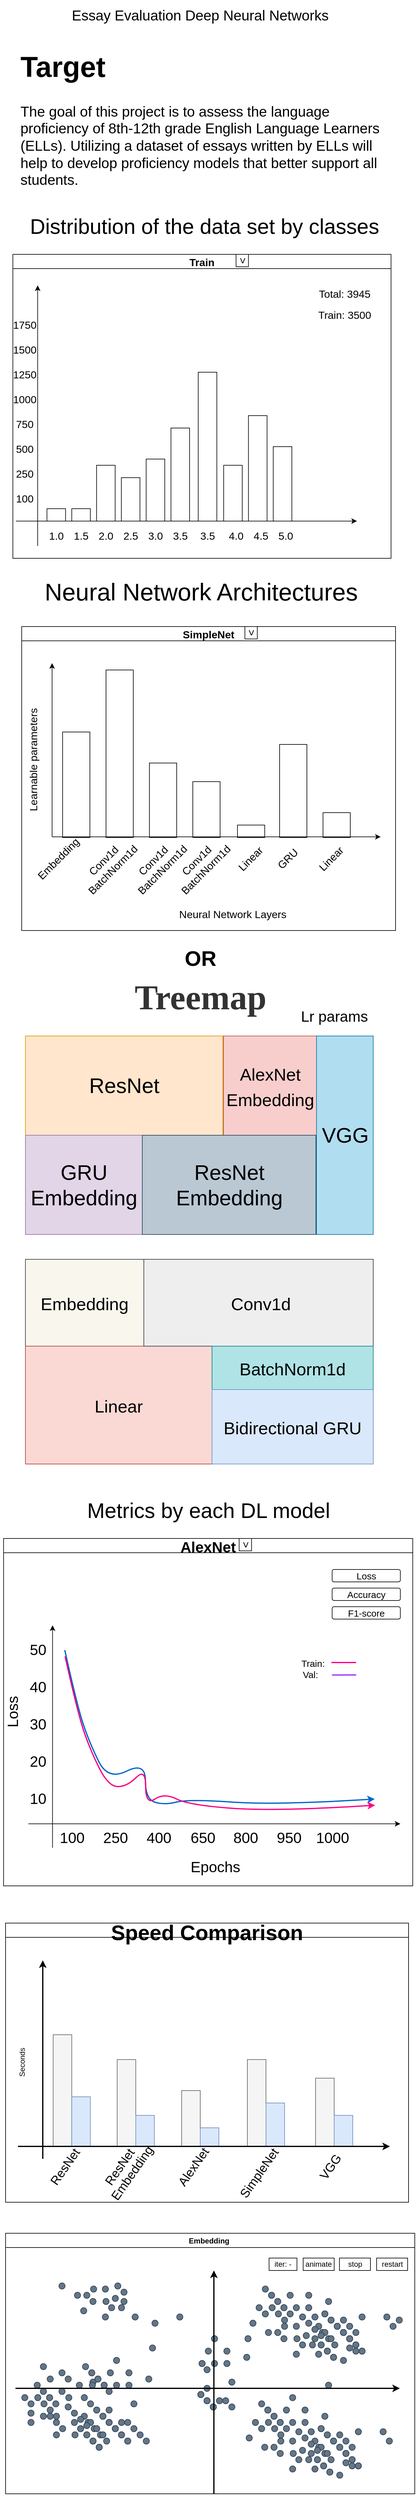 <mxfile version="20.4.0" type="device"><diagram id="dzm_W2gBlpNJ5g6_vPDj" name="Страница 1"><mxGraphModel dx="2074" dy="1078" grid="1" gridSize="10" guides="1" tooltips="1" connect="1" arrows="1" fold="1" page="1" pageScale="1" pageWidth="827" pageHeight="1169" math="0" shadow="0"><root><mxCell id="0"/><mxCell id="1" parent="0"/><mxCell id="EiRwDLOdtV8jlS9KMaBg-2" value="Essay Evaluation Deep Neural Networks" style="text;html=1;strokeColor=none;fillColor=none;align=center;verticalAlign=middle;whiteSpace=wrap;rounded=0;fontSize=23;" parent="1" vertex="1"><mxGeometry x="186" y="60" width="456" height="50" as="geometry"/></mxCell><mxCell id="EiRwDLOdtV8jlS9KMaBg-3" value="&lt;h1&gt;Target&lt;/h1&gt;&lt;p&gt;The goal of this project is to assess the language proficiency of 8th-12th grade English Language Learners (ELLs). Utilizing a dataset of essays written by ELLs will help to develop proficiency models that better support all students.&lt;/p&gt;&lt;div&gt;&lt;br&gt;&lt;/div&gt;" style="text;html=1;strokeColor=none;fillColor=none;spacing=5;spacingTop=-20;whiteSpace=wrap;overflow=hidden;rounded=0;fontSize=23;" parent="1" vertex="1"><mxGeometry x="119" y="120" width="590" height="260" as="geometry"/></mxCell><mxCell id="EiRwDLOdtV8jlS9KMaBg-5" value="&lt;font style=&quot;font-size: 39px;&quot;&gt;Neural Network Architectures&amp;nbsp;&lt;/font&gt;" style="text;html=1;strokeColor=none;fillColor=none;align=center;verticalAlign=middle;whiteSpace=wrap;rounded=0;fontSize=23;" parent="1" vertex="1"><mxGeometry x="143.25" y="1000" width="556" height="30" as="geometry"/></mxCell><mxCell id="EiRwDLOdtV8jlS9KMaBg-45" value="SimpleNet" style="swimlane;fontSize=17;" parent="1" vertex="1"><mxGeometry x="126" y="1070" width="603" height="490" as="geometry"><mxRectangle x="73" y="500" width="120" height="30" as="alternateBounds"/></mxGeometry></mxCell><mxCell id="EiRwDLOdtV8jlS9KMaBg-48" value="" style="rounded=0;whiteSpace=wrap;html=1;fontSize=17;direction=south;" parent="EiRwDLOdtV8jlS9KMaBg-45" vertex="1"><mxGeometry x="66" y="170" width="44" height="170" as="geometry"/></mxCell><mxCell id="EiRwDLOdtV8jlS9KMaBg-56" value="Embedding" style="text;html=1;strokeColor=none;fillColor=none;align=center;verticalAlign=middle;whiteSpace=wrap;rounded=0;fontSize=17;rotation=-45;" parent="EiRwDLOdtV8jlS9KMaBg-45" vertex="1"><mxGeometry x="30" y="360" width="60" height="30" as="geometry"/></mxCell><mxCell id="EiRwDLOdtV8jlS9KMaBg-58" value="Conv1d&lt;br&gt;BatchNorm1d" style="text;html=1;strokeColor=none;fillColor=none;align=center;verticalAlign=middle;whiteSpace=wrap;rounded=0;fontSize=17;rotation=-45;" parent="EiRwDLOdtV8jlS9KMaBg-45" vertex="1"><mxGeometry x="110" y="370" width="60" height="30" as="geometry"/></mxCell><mxCell id="EiRwDLOdtV8jlS9KMaBg-60" value="Conv1d&lt;br&gt;BatchNorm1d" style="text;html=1;strokeColor=none;fillColor=none;align=center;verticalAlign=middle;whiteSpace=wrap;rounded=0;fontSize=17;rotation=-45;" parent="EiRwDLOdtV8jlS9KMaBg-45" vertex="1"><mxGeometry x="190" y="370" width="60" height="30" as="geometry"/></mxCell><mxCell id="EiRwDLOdtV8jlS9KMaBg-65" value="Linear" style="text;html=1;strokeColor=none;fillColor=none;align=center;verticalAlign=middle;whiteSpace=wrap;rounded=0;fontSize=17;rotation=-45;" parent="EiRwDLOdtV8jlS9KMaBg-45" vertex="1"><mxGeometry x="340" y="360" width="60" height="30" as="geometry"/></mxCell><mxCell id="EiRwDLOdtV8jlS9KMaBg-67" value="GRU" style="text;html=1;strokeColor=none;fillColor=none;align=center;verticalAlign=middle;whiteSpace=wrap;rounded=0;fontSize=17;rotation=-45;" parent="EiRwDLOdtV8jlS9KMaBg-45" vertex="1"><mxGeometry x="400" y="360" width="60" height="30" as="geometry"/></mxCell><mxCell id="EiRwDLOdtV8jlS9KMaBg-72" value="Linear" style="text;html=1;strokeColor=none;fillColor=none;align=center;verticalAlign=middle;whiteSpace=wrap;rounded=0;fontSize=17;rotation=-45;" parent="EiRwDLOdtV8jlS9KMaBg-45" vertex="1"><mxGeometry x="470" y="360" width="60" height="30" as="geometry"/></mxCell><mxCell id="EiRwDLOdtV8jlS9KMaBg-74" value="&amp;gt;" style="rounded=0;whiteSpace=wrap;html=1;fontSize=17;direction=west;rotation=90;" parent="EiRwDLOdtV8jlS9KMaBg-45" vertex="1"><mxGeometry x="360" width="20" height="20" as="geometry"/></mxCell><mxCell id="EiRwDLOdtV8jlS9KMaBg-77" value="Neural Network Layers" style="text;html=1;align=center;verticalAlign=middle;resizable=0;points=[];autosize=1;strokeColor=none;fillColor=none;fontSize=17;" parent="EiRwDLOdtV8jlS9KMaBg-45" vertex="1"><mxGeometry x="240" y="450" width="200" height="30" as="geometry"/></mxCell><mxCell id="EiRwDLOdtV8jlS9KMaBg-78" value="Learnable parameters" style="text;html=1;align=center;verticalAlign=middle;resizable=0;points=[];autosize=1;strokeColor=none;fillColor=none;fontSize=17;rotation=270;" parent="EiRwDLOdtV8jlS9KMaBg-45" vertex="1"><mxGeometry x="-75" y="200" width="190" height="30" as="geometry"/></mxCell><mxCell id="EiRwDLOdtV8jlS9KMaBg-80" value="" style="rounded=0;whiteSpace=wrap;html=1;fontSize=17;direction=south;" parent="EiRwDLOdtV8jlS9KMaBg-45" vertex="1"><mxGeometry x="136" y="70" width="44" height="270" as="geometry"/></mxCell><mxCell id="EiRwDLOdtV8jlS9KMaBg-81" value="" style="rounded=0;whiteSpace=wrap;html=1;fontSize=17;direction=south;" parent="EiRwDLOdtV8jlS9KMaBg-45" vertex="1"><mxGeometry x="206" y="220" width="44" height="120" as="geometry"/></mxCell><mxCell id="EiRwDLOdtV8jlS9KMaBg-82" value="" style="rounded=0;whiteSpace=wrap;html=1;fontSize=17;direction=south;" parent="EiRwDLOdtV8jlS9KMaBg-45" vertex="1"><mxGeometry x="276" y="250" width="44" height="90" as="geometry"/></mxCell><mxCell id="EiRwDLOdtV8jlS9KMaBg-83" value="" style="rounded=0;whiteSpace=wrap;html=1;fontSize=17;direction=south;" parent="EiRwDLOdtV8jlS9KMaBg-45" vertex="1"><mxGeometry x="348" y="320" width="44" height="20" as="geometry"/></mxCell><mxCell id="EiRwDLOdtV8jlS9KMaBg-84" value="" style="rounded=0;whiteSpace=wrap;html=1;fontSize=17;direction=south;" parent="EiRwDLOdtV8jlS9KMaBg-45" vertex="1"><mxGeometry x="416" y="190" width="44" height="150" as="geometry"/></mxCell><mxCell id="EiRwDLOdtV8jlS9KMaBg-85" value="" style="rounded=0;whiteSpace=wrap;html=1;fontSize=17;direction=south;" parent="EiRwDLOdtV8jlS9KMaBg-45" vertex="1"><mxGeometry x="486" y="300" width="44" height="40" as="geometry"/></mxCell><mxCell id="EiRwDLOdtV8jlS9KMaBg-108" value="Conv1d&lt;br&gt;BatchNorm1d" style="text;html=1;strokeColor=none;fillColor=none;align=center;verticalAlign=middle;whiteSpace=wrap;rounded=0;fontSize=17;rotation=-45;" parent="EiRwDLOdtV8jlS9KMaBg-45" vertex="1"><mxGeometry x="260" y="370" width="60" height="30" as="geometry"/></mxCell><mxCell id="EiRwDLOdtV8jlS9KMaBg-47" value="" style="endArrow=classic;html=1;rounded=0;fontSize=17;" parent="EiRwDLOdtV8jlS9KMaBg-45" edge="1"><mxGeometry width="50" height="50" relative="1" as="geometry"><mxPoint x="49" y="338.95" as="sourcePoint"/><mxPoint x="49" y="58.95" as="targetPoint"/></mxGeometry></mxCell><mxCell id="EiRwDLOdtV8jlS9KMaBg-46" value="" style="endArrow=classic;html=1;rounded=0;fontSize=17;" parent="EiRwDLOdtV8jlS9KMaBg-45" edge="1"><mxGeometry width="50" height="50" relative="1" as="geometry"><mxPoint x="49" y="338.95" as="sourcePoint"/><mxPoint x="579" y="338.95" as="targetPoint"/></mxGeometry></mxCell><mxCell id="EiRwDLOdtV8jlS9KMaBg-111" value="&lt;font style=&quot;font-size: 34px;&quot;&gt;Distribution of the data set by classes&lt;/font&gt;" style="text;html=1;strokeColor=none;fillColor=none;align=center;verticalAlign=middle;whiteSpace=wrap;rounded=0;fontSize=17;" parent="1" vertex="1"><mxGeometry x="131.25" y="410" width="580" height="30" as="geometry"/></mxCell><mxCell id="EiRwDLOdtV8jlS9KMaBg-120" value="Train" style="swimlane;fontSize=17;" parent="1" vertex="1"><mxGeometry x="111.75" y="470" width="610" height="490" as="geometry"/></mxCell><mxCell id="EiRwDLOdtV8jlS9KMaBg-121" value="&amp;gt;" style="rounded=0;whiteSpace=wrap;html=1;fontSize=17;direction=west;rotation=90;" parent="EiRwDLOdtV8jlS9KMaBg-120" vertex="1"><mxGeometry x="360" width="20" height="20" as="geometry"/></mxCell><mxCell id="EiRwDLOdtV8jlS9KMaBg-124" value="100" style="text;html=1;strokeColor=none;fillColor=none;align=center;verticalAlign=middle;whiteSpace=wrap;rounded=0;fontSize=17;" parent="EiRwDLOdtV8jlS9KMaBg-120" vertex="1"><mxGeometry x="-11" y="380" width="60" height="30" as="geometry"/></mxCell><mxCell id="EiRwDLOdtV8jlS9KMaBg-125" value="250" style="text;html=1;strokeColor=none;fillColor=none;align=center;verticalAlign=middle;whiteSpace=wrap;rounded=0;fontSize=17;" parent="EiRwDLOdtV8jlS9KMaBg-120" vertex="1"><mxGeometry x="-11" y="340" width="60" height="30" as="geometry"/></mxCell><mxCell id="EiRwDLOdtV8jlS9KMaBg-126" value="500" style="text;html=1;strokeColor=none;fillColor=none;align=center;verticalAlign=middle;whiteSpace=wrap;rounded=0;fontSize=17;" parent="EiRwDLOdtV8jlS9KMaBg-120" vertex="1"><mxGeometry x="-11" y="300" width="60" height="30" as="geometry"/></mxCell><mxCell id="EiRwDLOdtV8jlS9KMaBg-128" value="750" style="text;html=1;strokeColor=none;fillColor=none;align=center;verticalAlign=middle;whiteSpace=wrap;rounded=0;fontSize=17;" parent="EiRwDLOdtV8jlS9KMaBg-120" vertex="1"><mxGeometry x="-11" y="260" width="60" height="30" as="geometry"/></mxCell><mxCell id="EiRwDLOdtV8jlS9KMaBg-132" value="1000" style="text;html=1;strokeColor=none;fillColor=none;align=center;verticalAlign=middle;whiteSpace=wrap;rounded=0;fontSize=17;" parent="EiRwDLOdtV8jlS9KMaBg-120" vertex="1"><mxGeometry x="-11" y="220" width="60" height="30" as="geometry"/></mxCell><mxCell id="EiRwDLOdtV8jlS9KMaBg-134" value="1250" style="text;html=1;strokeColor=none;fillColor=none;align=center;verticalAlign=middle;whiteSpace=wrap;rounded=0;fontSize=17;" parent="EiRwDLOdtV8jlS9KMaBg-120" vertex="1"><mxGeometry x="-11" y="180" width="60" height="30" as="geometry"/></mxCell><mxCell id="EiRwDLOdtV8jlS9KMaBg-135" value="1500" style="text;html=1;strokeColor=none;fillColor=none;align=center;verticalAlign=middle;whiteSpace=wrap;rounded=0;fontSize=17;" parent="EiRwDLOdtV8jlS9KMaBg-120" vertex="1"><mxGeometry x="-11" y="140" width="60" height="30" as="geometry"/></mxCell><mxCell id="EiRwDLOdtV8jlS9KMaBg-136" value="1750" style="text;html=1;strokeColor=none;fillColor=none;align=center;verticalAlign=middle;whiteSpace=wrap;rounded=0;fontSize=17;" parent="EiRwDLOdtV8jlS9KMaBg-120" vertex="1"><mxGeometry x="-11" y="100" width="60" height="29" as="geometry"/></mxCell><mxCell id="EiRwDLOdtV8jlS9KMaBg-137" value="1.0" style="text;html=1;strokeColor=none;fillColor=none;align=center;verticalAlign=middle;whiteSpace=wrap;rounded=0;fontSize=17;" parent="EiRwDLOdtV8jlS9KMaBg-120" vertex="1"><mxGeometry x="40" y="440" width="60" height="30" as="geometry"/></mxCell><mxCell id="EiRwDLOdtV8jlS9KMaBg-138" value="1.5" style="text;html=1;strokeColor=none;fillColor=none;align=center;verticalAlign=middle;whiteSpace=wrap;rounded=0;fontSize=17;" parent="EiRwDLOdtV8jlS9KMaBg-120" vertex="1"><mxGeometry x="80" y="440" width="60" height="30" as="geometry"/></mxCell><mxCell id="EiRwDLOdtV8jlS9KMaBg-140" value="2.0" style="text;html=1;strokeColor=none;fillColor=none;align=center;verticalAlign=middle;whiteSpace=wrap;rounded=0;fontSize=17;" parent="EiRwDLOdtV8jlS9KMaBg-120" vertex="1"><mxGeometry x="120" y="440" width="60" height="30" as="geometry"/></mxCell><mxCell id="EiRwDLOdtV8jlS9KMaBg-142" value="2.5" style="text;html=1;strokeColor=none;fillColor=none;align=center;verticalAlign=middle;whiteSpace=wrap;rounded=0;fontSize=17;" parent="EiRwDLOdtV8jlS9KMaBg-120" vertex="1"><mxGeometry x="160" y="440" width="60" height="30" as="geometry"/></mxCell><mxCell id="EiRwDLOdtV8jlS9KMaBg-144" value="3.0" style="text;html=1;strokeColor=none;fillColor=none;align=center;verticalAlign=middle;whiteSpace=wrap;rounded=0;fontSize=17;" parent="EiRwDLOdtV8jlS9KMaBg-120" vertex="1"><mxGeometry x="200" y="440" width="60" height="30" as="geometry"/></mxCell><mxCell id="EiRwDLOdtV8jlS9KMaBg-146" value="3.5" style="text;html=1;strokeColor=none;fillColor=none;align=center;verticalAlign=middle;whiteSpace=wrap;rounded=0;fontSize=17;" parent="EiRwDLOdtV8jlS9KMaBg-120" vertex="1"><mxGeometry x="240" y="440" width="60" height="30" as="geometry"/></mxCell><mxCell id="EiRwDLOdtV8jlS9KMaBg-147" value="3.5" style="text;html=1;strokeColor=none;fillColor=none;align=center;verticalAlign=middle;whiteSpace=wrap;rounded=0;fontSize=17;" parent="EiRwDLOdtV8jlS9KMaBg-120" vertex="1"><mxGeometry x="284" y="440" width="60" height="30" as="geometry"/></mxCell><mxCell id="EiRwDLOdtV8jlS9KMaBg-148" value="4.0" style="text;html=1;strokeColor=none;fillColor=none;align=center;verticalAlign=middle;whiteSpace=wrap;rounded=0;fontSize=17;" parent="EiRwDLOdtV8jlS9KMaBg-120" vertex="1"><mxGeometry x="330" y="440" width="60" height="30" as="geometry"/></mxCell><mxCell id="EiRwDLOdtV8jlS9KMaBg-150" value="4.5" style="text;html=1;strokeColor=none;fillColor=none;align=center;verticalAlign=middle;whiteSpace=wrap;rounded=0;fontSize=17;" parent="EiRwDLOdtV8jlS9KMaBg-120" vertex="1"><mxGeometry x="370" y="440" width="60" height="30" as="geometry"/></mxCell><mxCell id="EiRwDLOdtV8jlS9KMaBg-152" value="5.0" style="text;html=1;strokeColor=none;fillColor=none;align=center;verticalAlign=middle;whiteSpace=wrap;rounded=0;fontSize=17;" parent="EiRwDLOdtV8jlS9KMaBg-120" vertex="1"><mxGeometry x="410" y="440" width="60" height="30" as="geometry"/></mxCell><mxCell id="EiRwDLOdtV8jlS9KMaBg-155" value="" style="rounded=0;whiteSpace=wrap;html=1;fontSize=17;direction=south;" parent="EiRwDLOdtV8jlS9KMaBg-120" vertex="1"><mxGeometry x="55" y="410" width="30" height="20" as="geometry"/></mxCell><mxCell id="EiRwDLOdtV8jlS9KMaBg-156" value="" style="rounded=0;whiteSpace=wrap;html=1;fontSize=17;direction=south;" parent="EiRwDLOdtV8jlS9KMaBg-120" vertex="1"><mxGeometry x="95" y="410" width="30" height="20" as="geometry"/></mxCell><mxCell id="EiRwDLOdtV8jlS9KMaBg-157" value="" style="rounded=0;whiteSpace=wrap;html=1;fontSize=17;direction=south;" parent="EiRwDLOdtV8jlS9KMaBg-120" vertex="1"><mxGeometry x="135" y="340" width="30" height="90" as="geometry"/></mxCell><mxCell id="EiRwDLOdtV8jlS9KMaBg-158" value="" style="rounded=0;whiteSpace=wrap;html=1;fontSize=17;direction=south;" parent="EiRwDLOdtV8jlS9KMaBg-120" vertex="1"><mxGeometry x="175" y="360" width="30" height="70" as="geometry"/></mxCell><mxCell id="EiRwDLOdtV8jlS9KMaBg-159" value="" style="rounded=0;whiteSpace=wrap;html=1;fontSize=17;direction=south;" parent="EiRwDLOdtV8jlS9KMaBg-120" vertex="1"><mxGeometry x="215" y="330" width="30" height="100" as="geometry"/></mxCell><mxCell id="EiRwDLOdtV8jlS9KMaBg-160" value="" style="rounded=0;whiteSpace=wrap;html=1;fontSize=17;direction=south;" parent="EiRwDLOdtV8jlS9KMaBg-120" vertex="1"><mxGeometry x="255" y="280" width="30" height="150" as="geometry"/></mxCell><mxCell id="EiRwDLOdtV8jlS9KMaBg-161" value="" style="rounded=0;whiteSpace=wrap;html=1;fontSize=17;direction=south;" parent="EiRwDLOdtV8jlS9KMaBg-120" vertex="1"><mxGeometry x="299" y="190" width="30" height="240" as="geometry"/></mxCell><mxCell id="EiRwDLOdtV8jlS9KMaBg-162" value="" style="rounded=0;whiteSpace=wrap;html=1;fontSize=17;direction=south;" parent="EiRwDLOdtV8jlS9KMaBg-120" vertex="1"><mxGeometry x="340" y="340" width="30" height="90" as="geometry"/></mxCell><mxCell id="EiRwDLOdtV8jlS9KMaBg-163" value="" style="rounded=0;whiteSpace=wrap;html=1;fontSize=17;direction=south;" parent="EiRwDLOdtV8jlS9KMaBg-120" vertex="1"><mxGeometry x="380" y="260" width="30" height="170" as="geometry"/></mxCell><mxCell id="EiRwDLOdtV8jlS9KMaBg-164" value="" style="rounded=0;whiteSpace=wrap;html=1;fontSize=17;direction=south;" parent="EiRwDLOdtV8jlS9KMaBg-120" vertex="1"><mxGeometry x="420" y="310" width="30" height="120" as="geometry"/></mxCell><mxCell id="EiRwDLOdtV8jlS9KMaBg-165" value="Total: 3945" style="text;html=1;strokeColor=none;fillColor=none;align=center;verticalAlign=middle;whiteSpace=wrap;rounded=0;fontSize=17;" parent="EiRwDLOdtV8jlS9KMaBg-120" vertex="1"><mxGeometry x="490" y="50" width="90" height="30" as="geometry"/></mxCell><mxCell id="EiRwDLOdtV8jlS9KMaBg-166" value="Train: 3500" style="text;html=1;strokeColor=none;fillColor=none;align=center;verticalAlign=middle;whiteSpace=wrap;rounded=0;fontSize=17;" parent="EiRwDLOdtV8jlS9KMaBg-120" vertex="1"><mxGeometry x="490" y="84" width="90" height="30" as="geometry"/></mxCell><mxCell id="EiRwDLOdtV8jlS9KMaBg-122" value="" style="endArrow=classic;html=1;rounded=0;fontSize=17;" parent="EiRwDLOdtV8jlS9KMaBg-120" edge="1"><mxGeometry width="50" height="50" relative="1" as="geometry"><mxPoint x="40" y="470" as="sourcePoint"/><mxPoint x="40" y="50" as="targetPoint"/><Array as="points"/></mxGeometry></mxCell><mxCell id="EiRwDLOdtV8jlS9KMaBg-123" value="" style="endArrow=classic;html=1;rounded=0;fontSize=17;" parent="1" edge="1"><mxGeometry width="50" height="50" relative="1" as="geometry"><mxPoint x="116.75" y="900" as="sourcePoint"/><mxPoint x="666.75" y="900" as="targetPoint"/></mxGeometry></mxCell><mxCell id="EiRwDLOdtV8jlS9KMaBg-169" value="&lt;font size=&quot;1&quot; style=&quot;&quot;&gt;&lt;b style=&quot;font-size: 34px;&quot;&gt;OR&lt;/b&gt;&lt;/font&gt;" style="text;html=1;align=center;verticalAlign=middle;resizable=0;points=[];autosize=1;strokeColor=none;fillColor=none;fontSize=17;" parent="1" vertex="1"><mxGeometry x="379" y="1580" width="70" height="50" as="geometry"/></mxCell><mxCell id="EiRwDLOdtV8jlS9KMaBg-171" value="" style="rounded=0;whiteSpace=wrap;html=1;fontSize=34;" parent="1" vertex="1"><mxGeometry x="132" y="1730" width="558.5" height="320" as="geometry"/></mxCell><mxCell id="EiRwDLOdtV8jlS9KMaBg-172" value="ResNet" style="rounded=0;whiteSpace=wrap;html=1;fontSize=34;labelBackgroundColor=none;labelBorderColor=none;fillColor=#ffe6cc;strokeColor=#d79b00;" parent="1" vertex="1"><mxGeometry x="132" y="1730" width="318.5" height="160" as="geometry"/></mxCell><mxCell id="EiRwDLOdtV8jlS9KMaBg-173" value="&lt;font style=&quot;font-size: 34px;&quot;&gt;GRU Embedding&lt;/font&gt;" style="rounded=0;whiteSpace=wrap;html=1;fontSize=34;labelBackgroundColor=none;labelBorderColor=none;fillColor=#e1d5e7;strokeColor=#9673a6;" parent="1" vertex="1"><mxGeometry x="132" y="1890" width="188.5" height="160" as="geometry"/></mxCell><mxCell id="EiRwDLOdtV8jlS9KMaBg-174" value="&lt;font style=&quot;font-size: 28px;&quot;&gt;AlexNet&lt;br&gt;Embedding&lt;/font&gt;" style="rounded=0;whiteSpace=wrap;html=1;fontSize=34;labelBackgroundColor=none;labelBorderColor=none;fillColor=#f8cecc;strokeColor=#b85450;" parent="1" vertex="1"><mxGeometry x="451.5" y="1730" width="150" height="160" as="geometry"/></mxCell><mxCell id="EiRwDLOdtV8jlS9KMaBg-175" value="&lt;font style=&quot;font-size: 34px;&quot;&gt;VGG&lt;/font&gt;" style="rounded=0;whiteSpace=wrap;html=1;fontSize=34;labelBackgroundColor=none;labelBorderColor=none;fillColor=#b1ddf0;strokeColor=#10739e;" parent="1" vertex="1"><mxGeometry x="601.5" y="1730" width="91.5" height="320" as="geometry"/></mxCell><mxCell id="EiRwDLOdtV8jlS9KMaBg-176" value="ResNet Embedding" style="rounded=0;whiteSpace=wrap;html=1;fontSize=34;labelBackgroundColor=none;labelBorderColor=none;fillColor=#bac8d3;strokeColor=#23445d;" parent="1" vertex="1"><mxGeometry x="320.5" y="1890" width="280" height="160" as="geometry"/></mxCell><mxCell id="EiRwDLOdtV8jlS9KMaBg-178" value="" style="rounded=0;whiteSpace=wrap;html=1;labelBackgroundColor=none;labelBorderColor=none;fontSize=34;" parent="1" vertex="1"><mxGeometry x="132" y="2090" width="561" height="330" as="geometry"/></mxCell><mxCell id="EiRwDLOdtV8jlS9KMaBg-179" value="&lt;font style=&quot;font-size: 28px;&quot;&gt;Embedding&lt;/font&gt;" style="rounded=0;whiteSpace=wrap;html=1;labelBackgroundColor=none;labelBorderColor=none;fontSize=34;fillColor=#f9f7ed;strokeColor=#36393d;" parent="1" vertex="1"><mxGeometry x="132" y="2090" width="191" height="140" as="geometry"/></mxCell><mxCell id="EiRwDLOdtV8jlS9KMaBg-181" value="&lt;font style=&quot;font-size: 28px;&quot;&gt;Linear&lt;/font&gt;" style="rounded=0;whiteSpace=wrap;html=1;labelBackgroundColor=none;labelBorderColor=none;fontSize=34;fillColor=#fad9d5;strokeColor=#ae4132;" parent="1" vertex="1"><mxGeometry x="132" y="2230" width="301" height="190" as="geometry"/></mxCell><mxCell id="EiRwDLOdtV8jlS9KMaBg-183" value="&lt;font style=&quot;font-size: 28px;&quot;&gt;&amp;nbsp;Conv1d&lt;/font&gt;" style="rounded=0;whiteSpace=wrap;html=1;labelBackgroundColor=none;labelBorderColor=none;fontSize=34;fillColor=#eeeeee;strokeColor=#36393d;" parent="1" vertex="1"><mxGeometry x="323" y="2090" width="370" height="140" as="geometry"/></mxCell><mxCell id="EiRwDLOdtV8jlS9KMaBg-184" value="&lt;font style=&quot;font-size: 28px;&quot;&gt;BatchNorm1d&lt;/font&gt;" style="rounded=0;whiteSpace=wrap;html=1;labelBackgroundColor=none;labelBorderColor=none;fontSize=34;fillColor=#b0e3e6;strokeColor=#0e8088;" parent="1" vertex="1"><mxGeometry x="433" y="2230" width="260" height="70" as="geometry"/></mxCell><mxCell id="EiRwDLOdtV8jlS9KMaBg-188" value="&lt;font style=&quot;font-size: 28px;&quot;&gt;Bidirectional GRU&lt;/font&gt;" style="rounded=0;whiteSpace=wrap;html=1;labelBackgroundColor=none;labelBorderColor=none;fontSize=34;fillColor=#dae8fc;strokeColor=#6c8ebf;" parent="1" vertex="1"><mxGeometry x="433" y="2300" width="260" height="120" as="geometry"/></mxCell><mxCell id="EiRwDLOdtV8jlS9KMaBg-189" value="&lt;h1 style=&quot;color: rgb(51, 51, 51); line-height: 1.15; margin-top: 0px; margin-bottom: 0.25rem; max-width: 640px; font-family: &amp;quot;Source Serif Pro&amp;quot;, &amp;quot;Iowan Old Style&amp;quot;, &amp;quot;Apple Garamond&amp;quot;, &amp;quot;Palatino Linotype&amp;quot;, &amp;quot;Times New Roman&amp;quot;, &amp;quot;Droid Serif&amp;quot;, Times, serif, &amp;quot;Apple Color Emoji&amp;quot;, &amp;quot;Segoe UI Emoji&amp;quot;, &amp;quot;Segoe UI Symbol&amp;quot;; text-align: start;&quot; id=&quot;treemap-csv&quot;&gt;Treemap&lt;/h1&gt;" style="text;html=1;align=center;verticalAlign=middle;resizable=0;points=[];autosize=1;strokeColor=none;fillColor=none;fontSize=28;" parent="1" vertex="1"><mxGeometry x="289" y="1630" width="250" height="80" as="geometry"/></mxCell><mxCell id="dlDNAoy4o1JvLQPgodPI-1" value="&lt;font style=&quot;font-size: 24px;&quot;&gt;Lr params&lt;/font&gt;" style="text;html=1;align=center;verticalAlign=middle;resizable=0;points=[];autosize=1;strokeColor=none;fillColor=none;fontSize=34;" vertex="1" parent="1"><mxGeometry x="565" y="1670" width="130" height="50" as="geometry"/></mxCell><mxCell id="dlDNAoy4o1JvLQPgodPI-4" value="AlexNet" style="swimlane;fontSize=24;" vertex="1" parent="1"><mxGeometry x="96.75" y="2540" width="660" height="560" as="geometry"/></mxCell><mxCell id="dlDNAoy4o1JvLQPgodPI-7" value="Epochs" style="text;html=1;align=center;verticalAlign=middle;resizable=0;points=[];autosize=1;strokeColor=none;fillColor=none;fontSize=24;" vertex="1" parent="dlDNAoy4o1JvLQPgodPI-4"><mxGeometry x="291.25" y="510" width="100" height="40" as="geometry"/></mxCell><mxCell id="dlDNAoy4o1JvLQPgodPI-8" value="100" style="text;html=1;align=center;verticalAlign=middle;resizable=0;points=[];autosize=1;strokeColor=none;fillColor=none;fontSize=24;" vertex="1" parent="dlDNAoy4o1JvLQPgodPI-4"><mxGeometry x="80" y="463" width="60" height="40" as="geometry"/></mxCell><mxCell id="dlDNAoy4o1JvLQPgodPI-9" value="250" style="text;html=1;align=center;verticalAlign=middle;resizable=0;points=[];autosize=1;strokeColor=none;fillColor=none;fontSize=24;" vertex="1" parent="dlDNAoy4o1JvLQPgodPI-4"><mxGeometry x="150" y="463" width="60" height="40" as="geometry"/></mxCell><mxCell id="dlDNAoy4o1JvLQPgodPI-10" value="400" style="text;html=1;align=center;verticalAlign=middle;resizable=0;points=[];autosize=1;strokeColor=none;fillColor=none;fontSize=24;" vertex="1" parent="dlDNAoy4o1JvLQPgodPI-4"><mxGeometry x="220" y="463" width="60" height="40" as="geometry"/></mxCell><mxCell id="dlDNAoy4o1JvLQPgodPI-11" value="650" style="text;html=1;align=center;verticalAlign=middle;resizable=0;points=[];autosize=1;strokeColor=none;fillColor=none;fontSize=24;" vertex="1" parent="dlDNAoy4o1JvLQPgodPI-4"><mxGeometry x="291.25" y="463" width="60" height="40" as="geometry"/></mxCell><mxCell id="dlDNAoy4o1JvLQPgodPI-12" value="800" style="text;html=1;align=center;verticalAlign=middle;resizable=0;points=[];autosize=1;strokeColor=none;fillColor=none;fontSize=24;" vertex="1" parent="dlDNAoy4o1JvLQPgodPI-4"><mxGeometry x="360" y="463" width="60" height="40" as="geometry"/></mxCell><mxCell id="dlDNAoy4o1JvLQPgodPI-13" value="950" style="text;html=1;align=center;verticalAlign=middle;resizable=0;points=[];autosize=1;strokeColor=none;fillColor=none;fontSize=24;" vertex="1" parent="dlDNAoy4o1JvLQPgodPI-4"><mxGeometry x="430" y="463" width="60" height="40" as="geometry"/></mxCell><mxCell id="dlDNAoy4o1JvLQPgodPI-14" value="1000" style="text;html=1;align=center;verticalAlign=middle;resizable=0;points=[];autosize=1;strokeColor=none;fillColor=none;fontSize=24;" vertex="1" parent="dlDNAoy4o1JvLQPgodPI-4"><mxGeometry x="490" y="463" width="80" height="40" as="geometry"/></mxCell><mxCell id="dlDNAoy4o1JvLQPgodPI-15" value="Loss" style="text;html=1;align=center;verticalAlign=middle;resizable=0;points=[];autosize=1;strokeColor=none;fillColor=none;fontSize=24;rotation=270;" vertex="1" parent="dlDNAoy4o1JvLQPgodPI-4"><mxGeometry x="-20" y="260" width="70" height="40" as="geometry"/></mxCell><mxCell id="dlDNAoy4o1JvLQPgodPI-16" value="50" style="text;html=1;align=center;verticalAlign=middle;resizable=0;points=[];autosize=1;strokeColor=none;fillColor=none;fontSize=24;" vertex="1" parent="dlDNAoy4o1JvLQPgodPI-4"><mxGeometry x="30" y="160" width="50" height="40" as="geometry"/></mxCell><mxCell id="dlDNAoy4o1JvLQPgodPI-18" value="40" style="text;html=1;align=center;verticalAlign=middle;resizable=0;points=[];autosize=1;strokeColor=none;fillColor=none;fontSize=24;" vertex="1" parent="dlDNAoy4o1JvLQPgodPI-4"><mxGeometry x="30" y="220" width="50" height="40" as="geometry"/></mxCell><mxCell id="dlDNAoy4o1JvLQPgodPI-19" value="30" style="text;html=1;align=center;verticalAlign=middle;resizable=0;points=[];autosize=1;strokeColor=none;fillColor=none;fontSize=24;" vertex="1" parent="dlDNAoy4o1JvLQPgodPI-4"><mxGeometry x="30" y="280" width="50" height="40" as="geometry"/></mxCell><mxCell id="dlDNAoy4o1JvLQPgodPI-20" value="20" style="text;html=1;align=center;verticalAlign=middle;resizable=0;points=[];autosize=1;strokeColor=none;fillColor=none;fontSize=24;" vertex="1" parent="dlDNAoy4o1JvLQPgodPI-4"><mxGeometry x="30" y="340" width="50" height="40" as="geometry"/></mxCell><mxCell id="dlDNAoy4o1JvLQPgodPI-22" value="10" style="text;html=1;align=center;verticalAlign=middle;resizable=0;points=[];autosize=1;strokeColor=none;fillColor=none;fontSize=24;" vertex="1" parent="dlDNAoy4o1JvLQPgodPI-4"><mxGeometry x="30" y="400" width="50" height="40" as="geometry"/></mxCell><mxCell id="dlDNAoy4o1JvLQPgodPI-23" value="&amp;gt;" style="rounded=0;whiteSpace=wrap;html=1;fontSize=17;direction=west;rotation=90;" vertex="1" parent="dlDNAoy4o1JvLQPgodPI-4"><mxGeometry x="380" width="20" height="20" as="geometry"/></mxCell><mxCell id="dlDNAoy4o1JvLQPgodPI-24" value="Loss" style="rounded=1;whiteSpace=wrap;html=1;fontSize=15;" vertex="1" parent="dlDNAoy4o1JvLQPgodPI-4"><mxGeometry x="530" y="50" width="110" height="20" as="geometry"/></mxCell><mxCell id="dlDNAoy4o1JvLQPgodPI-25" value="Accuracy" style="rounded=1;whiteSpace=wrap;html=1;fontSize=15;" vertex="1" parent="dlDNAoy4o1JvLQPgodPI-4"><mxGeometry x="530" y="80" width="110" height="20" as="geometry"/></mxCell><mxCell id="dlDNAoy4o1JvLQPgodPI-26" value="F1-score" style="rounded=1;whiteSpace=wrap;html=1;fontSize=15;" vertex="1" parent="dlDNAoy4o1JvLQPgodPI-4"><mxGeometry x="530" y="110" width="110" height="20" as="geometry"/></mxCell><mxCell id="dlDNAoy4o1JvLQPgodPI-31" value="Train:&lt;br&gt;Val:&amp;nbsp;&amp;nbsp;" style="text;html=1;strokeColor=none;fillColor=none;align=center;verticalAlign=middle;whiteSpace=wrap;rounded=0;fontSize=15;fontColor=#000000;" vertex="1" parent="dlDNAoy4o1JvLQPgodPI-4"><mxGeometry x="468.75" y="180" width="60" height="60" as="geometry"/></mxCell><mxCell id="dlDNAoy4o1JvLQPgodPI-33" value="" style="endArrow=none;html=1;rounded=0;strokeColor=#FF0080;strokeWidth=2;fontSize=15;fontColor=#000000;" edge="1" parent="dlDNAoy4o1JvLQPgodPI-4"><mxGeometry width="50" height="50" relative="1" as="geometry"><mxPoint x="528.75" y="200" as="sourcePoint"/><mxPoint x="568.75" y="200" as="targetPoint"/></mxGeometry></mxCell><mxCell id="dlDNAoy4o1JvLQPgodPI-5" value="" style="endArrow=classic;html=1;rounded=0;fontSize=24;" edge="1" parent="1"><mxGeometry width="50" height="50" relative="1" as="geometry"><mxPoint x="136.75" y="3000" as="sourcePoint"/><mxPoint x="736.75" y="3000" as="targetPoint"/></mxGeometry></mxCell><mxCell id="dlDNAoy4o1JvLQPgodPI-6" value="" style="endArrow=classic;html=1;rounded=0;fontSize=24;exitX=-0.017;exitY=0.889;exitDx=0;exitDy=0;exitPerimeter=0;" edge="1" parent="1" source="dlDNAoy4o1JvLQPgodPI-8"><mxGeometry width="50" height="50" relative="1" as="geometry"><mxPoint x="196.75" y="3030" as="sourcePoint"/><mxPoint x="175.75" y="2680" as="targetPoint"/></mxGeometry></mxCell><mxCell id="dlDNAoy4o1JvLQPgodPI-27" value="" style="curved=1;endArrow=classic;html=1;rounded=0;fontSize=15;fontColor=#CCE5FF;strokeWidth=2;strokeColor=#0066CC;" edge="1" parent="1"><mxGeometry width="50" height="50" relative="1" as="geometry"><mxPoint x="195.5" y="2720" as="sourcePoint"/><mxPoint x="695.5" y="2960" as="targetPoint"/><Array as="points"><mxPoint x="215.5" y="2810"/><mxPoint x="235.5" y="2870"/><mxPoint x="265.5" y="2930"/><mxPoint x="325.5" y="2900"/><mxPoint x="325.5" y="2960"/><mxPoint x="355.5" y="2970"/><mxPoint x="395.5" y="2960"/><mxPoint x="535.5" y="2970"/></Array></mxGeometry></mxCell><mxCell id="dlDNAoy4o1JvLQPgodPI-28" value="" style="curved=1;endArrow=classic;html=1;rounded=0;fontSize=15;fontColor=#CCE5FF;strokeWidth=2;strokeColor=#FF0080;" edge="1" parent="1"><mxGeometry width="50" height="50" relative="1" as="geometry"><mxPoint x="196" y="2730" as="sourcePoint"/><mxPoint x="696" y="2970.0" as="targetPoint"/><Array as="points"><mxPoint x="216" y="2820"/><mxPoint x="236" y="2880"/><mxPoint x="266" y="2940"/><mxPoint x="296" y="2940"/><mxPoint x="326" y="2910"/><mxPoint x="326" y="2970"/><mxPoint x="356" y="2950"/><mxPoint x="396" y="2970"/><mxPoint x="536" y="2980"/></Array></mxGeometry></mxCell><mxCell id="dlDNAoy4o1JvLQPgodPI-34" value="" style="endArrow=none;html=1;rounded=0;strokeColor=#9933FF;strokeWidth=2;fontSize=15;fontColor=#000000;exitX=1.018;exitY=0.668;exitDx=0;exitDy=0;exitPerimeter=0;" edge="1" parent="1" source="dlDNAoy4o1JvLQPgodPI-31"><mxGeometry width="50" height="50" relative="1" as="geometry"><mxPoint x="635.5" y="2750" as="sourcePoint"/><mxPoint x="665.5" y="2760" as="targetPoint"/><Array as="points"/></mxGeometry></mxCell><mxCell id="dlDNAoy4o1JvLQPgodPI-35" value="&lt;font style=&quot;font-size: 34px;&quot;&gt;Metrics by each DL model&lt;/font&gt;" style="text;html=1;align=center;verticalAlign=middle;resizable=0;points=[];autosize=1;strokeColor=none;fillColor=none;fontSize=15;fontColor=#000000;" vertex="1" parent="1"><mxGeometry x="216.75" y="2470" width="420" height="50" as="geometry"/></mxCell><mxCell id="dlDNAoy4o1JvLQPgodPI-38" value="Speed Comparison" style="swimlane;fontSize=34;fontColor=#000000;" vertex="1" parent="1"><mxGeometry x="100" y="3160" width="650" height="450" as="geometry"/></mxCell><mxCell id="dlDNAoy4o1JvLQPgodPI-41" value="" style="rounded=0;whiteSpace=wrap;html=1;fontSize=34;direction=south;fillColor=#f5f5f5;strokeColor=#666666;fontColor=#333333;" vertex="1" parent="dlDNAoy4o1JvLQPgodPI-38"><mxGeometry x="76.75" y="180" width="30" height="180" as="geometry"/></mxCell><mxCell id="dlDNAoy4o1JvLQPgodPI-42" value="" style="rounded=0;whiteSpace=wrap;html=1;fontSize=34;direction=south;fillColor=#f5f5f5;strokeColor=#666666;fontColor=#333333;" vertex="1" parent="dlDNAoy4o1JvLQPgodPI-38"><mxGeometry x="180" y="220" width="30" height="140" as="geometry"/></mxCell><mxCell id="dlDNAoy4o1JvLQPgodPI-43" value="&lt;font style=&quot;font-size: 20px;&quot;&gt;ResNet&lt;/font&gt;" style="text;html=1;strokeColor=none;fillColor=none;align=center;verticalAlign=middle;whiteSpace=wrap;rounded=0;fontSize=34;fontColor=#000000;rotation=-55;" vertex="1" parent="dlDNAoy4o1JvLQPgodPI-38"><mxGeometry x="61.75" y="380" width="60" height="20" as="geometry"/></mxCell><mxCell id="dlDNAoy4o1JvLQPgodPI-44" value="&lt;font style=&quot;font-size: 20px;&quot;&gt;ResNet&lt;/font&gt;" style="text;html=1;strokeColor=none;fillColor=none;align=center;verticalAlign=middle;whiteSpace=wrap;rounded=0;fontSize=34;fontColor=#000000;rotation=-55;" vertex="1" parent="dlDNAoy4o1JvLQPgodPI-38"><mxGeometry x="150" y="380" width="60" height="20" as="geometry"/></mxCell><mxCell id="dlDNAoy4o1JvLQPgodPI-45" value="" style="rounded=0;whiteSpace=wrap;html=1;fontSize=34;direction=south;fillColor=#dae8fc;strokeColor=#6c8ebf;" vertex="1" parent="dlDNAoy4o1JvLQPgodPI-38"><mxGeometry x="106.75" y="280" width="30" height="80" as="geometry"/></mxCell><mxCell id="dlDNAoy4o1JvLQPgodPI-47" value="" style="rounded=0;whiteSpace=wrap;html=1;fontSize=34;direction=south;fillColor=#dae8fc;strokeColor=#6c8ebf;" vertex="1" parent="dlDNAoy4o1JvLQPgodPI-38"><mxGeometry x="210" y="310" width="30" height="50" as="geometry"/></mxCell><mxCell id="dlDNAoy4o1JvLQPgodPI-48" value="&lt;font style=&quot;font-size: 20px;&quot;&gt;Embedding&lt;br&gt;&lt;/font&gt;" style="text;html=1;strokeColor=none;fillColor=none;align=center;verticalAlign=middle;whiteSpace=wrap;rounded=0;fontSize=34;fontColor=#000000;rotation=-55;" vertex="1" parent="dlDNAoy4o1JvLQPgodPI-38"><mxGeometry x="170" y="390" width="60" height="20" as="geometry"/></mxCell><mxCell id="dlDNAoy4o1JvLQPgodPI-50" value="" style="rounded=0;whiteSpace=wrap;html=1;fontSize=34;direction=south;fillColor=#f5f5f5;strokeColor=#666666;fontColor=#333333;" vertex="1" parent="dlDNAoy4o1JvLQPgodPI-38"><mxGeometry x="284" y="270" width="30" height="90" as="geometry"/></mxCell><mxCell id="dlDNAoy4o1JvLQPgodPI-51" value="" style="rounded=0;whiteSpace=wrap;html=1;fontSize=34;direction=south;fillColor=#dae8fc;strokeColor=#6c8ebf;" vertex="1" parent="dlDNAoy4o1JvLQPgodPI-38"><mxGeometry x="314" y="330" width="30" height="30" as="geometry"/></mxCell><mxCell id="dlDNAoy4o1JvLQPgodPI-52" value="&lt;font style=&quot;font-size: 20px;&quot;&gt;AlexNet&lt;/font&gt;" style="text;html=1;strokeColor=none;fillColor=none;align=center;verticalAlign=middle;whiteSpace=wrap;rounded=0;fontSize=34;fontColor=#000000;rotation=-55;" vertex="1" parent="dlDNAoy4o1JvLQPgodPI-38"><mxGeometry x="269" y="380" width="60" height="20" as="geometry"/></mxCell><mxCell id="dlDNAoy4o1JvLQPgodPI-53" value="" style="rounded=0;whiteSpace=wrap;html=1;fontSize=34;direction=south;fillColor=#f5f5f5;strokeColor=#666666;fontColor=#333333;" vertex="1" parent="dlDNAoy4o1JvLQPgodPI-38"><mxGeometry x="390" y="220" width="30" height="140" as="geometry"/></mxCell><mxCell id="dlDNAoy4o1JvLQPgodPI-54" value="" style="rounded=0;whiteSpace=wrap;html=1;fontSize=34;direction=south;fillColor=#dae8fc;strokeColor=#6c8ebf;" vertex="1" parent="dlDNAoy4o1JvLQPgodPI-38"><mxGeometry x="420" y="290" width="30" height="70" as="geometry"/></mxCell><mxCell id="dlDNAoy4o1JvLQPgodPI-57" value="&lt;span style=&quot;font-size: 20px;&quot;&gt;SimpleNet&lt;/span&gt;" style="text;html=1;strokeColor=none;fillColor=none;align=center;verticalAlign=middle;whiteSpace=wrap;rounded=0;fontSize=34;fontColor=#000000;rotation=-55;" vertex="1" parent="dlDNAoy4o1JvLQPgodPI-38"><mxGeometry x="375" y="390" width="60" height="20" as="geometry"/></mxCell><mxCell id="dlDNAoy4o1JvLQPgodPI-59" value="" style="rounded=0;whiteSpace=wrap;html=1;fontSize=34;direction=south;fillColor=#f5f5f5;strokeColor=#666666;fontColor=#333333;" vertex="1" parent="dlDNAoy4o1JvLQPgodPI-38"><mxGeometry x="500" y="250" width="30" height="110" as="geometry"/></mxCell><mxCell id="dlDNAoy4o1JvLQPgodPI-60" value="" style="rounded=0;whiteSpace=wrap;html=1;fontSize=34;direction=south;fillColor=#dae8fc;strokeColor=#6c8ebf;" vertex="1" parent="dlDNAoy4o1JvLQPgodPI-38"><mxGeometry x="530" y="310" width="30" height="50" as="geometry"/></mxCell><mxCell id="dlDNAoy4o1JvLQPgodPI-61" value="&lt;span style=&quot;font-size: 20px;&quot;&gt;VGG&lt;/span&gt;" style="text;html=1;strokeColor=none;fillColor=none;align=center;verticalAlign=middle;whiteSpace=wrap;rounded=0;fontSize=34;fontColor=#000000;rotation=-55;" vertex="1" parent="dlDNAoy4o1JvLQPgodPI-38"><mxGeometry x="490" y="380" width="60" height="20" as="geometry"/></mxCell><mxCell id="dlDNAoy4o1JvLQPgodPI-63" value="Seconds" style="text;html=1;align=center;verticalAlign=middle;resizable=0;points=[];autosize=1;strokeColor=none;fillColor=none;fontSize=12;fontColor=#000000;rotation=270;" vertex="1" parent="dlDNAoy4o1JvLQPgodPI-38"><mxGeometry x="-8.25" y="210" width="70" height="30" as="geometry"/></mxCell><mxCell id="dlDNAoy4o1JvLQPgodPI-39" value="" style="endArrow=classic;html=1;rounded=0;strokeColor=#000000;strokeWidth=2;fontSize=34;fontColor=#000000;" edge="1" parent="1"><mxGeometry width="50" height="50" relative="1" as="geometry"><mxPoint x="120" y="3520" as="sourcePoint"/><mxPoint x="720" y="3520" as="targetPoint"/></mxGeometry></mxCell><mxCell id="dlDNAoy4o1JvLQPgodPI-40" value="" style="endArrow=classic;html=1;rounded=0;strokeColor=#000000;strokeWidth=2;fontSize=34;fontColor=#000000;" edge="1" parent="1"><mxGeometry width="50" height="50" relative="1" as="geometry"><mxPoint x="160" y="3540" as="sourcePoint"/><mxPoint x="160" y="3220" as="targetPoint"/></mxGeometry></mxCell><mxCell id="dlDNAoy4o1JvLQPgodPI-64" value="Embedding " style="swimlane;fontSize=12;fontColor=#000000;" vertex="1" parent="1"><mxGeometry x="100" y="3660" width="660" height="420" as="geometry"/></mxCell><mxCell id="dlDNAoy4o1JvLQPgodPI-332" value="" style="ellipse;whiteSpace=wrap;html=1;aspect=fixed;fontSize=12;fillColor=#647687;strokeColor=#314354;fontColor=#ffffff;" vertex="1" parent="dlDNAoy4o1JvLQPgodPI-64"><mxGeometry x="236" y="140" width="10" height="10" as="geometry"/></mxCell><mxCell id="dlDNAoy4o1JvLQPgodPI-335" value="" style="ellipse;whiteSpace=wrap;html=1;aspect=fixed;fontSize=12;fillColor=#647687;strokeColor=#314354;fontColor=#ffffff;" vertex="1" parent="dlDNAoy4o1JvLQPgodPI-64"><mxGeometry x="276" y="130" width="10" height="10" as="geometry"/></mxCell><mxCell id="dlDNAoy4o1JvLQPgodPI-344" value="" style="ellipse;whiteSpace=wrap;html=1;aspect=fixed;fontSize=12;fillColor=#647687;strokeColor=#314354;fontColor=#ffffff;" vertex="1" parent="dlDNAoy4o1JvLQPgodPI-64"><mxGeometry x="121" y="120" width="10" height="10" as="geometry"/></mxCell><mxCell id="dlDNAoy4o1JvLQPgodPI-346" value="" style="ellipse;whiteSpace=wrap;html=1;aspect=fixed;fontSize=12;fillColor=#647687;strokeColor=#314354;fontColor=#ffffff;" vertex="1" parent="dlDNAoy4o1JvLQPgodPI-64"><mxGeometry x="204" y="130" width="10" height="10" as="geometry"/></mxCell><mxCell id="dlDNAoy4o1JvLQPgodPI-70" value="" style="ellipse;whiteSpace=wrap;html=1;aspect=fixed;fontSize=12;fillColor=#647687;strokeColor=#314354;fontColor=#ffffff;" vertex="1" parent="dlDNAoy4o1JvLQPgodPI-64"><mxGeometry x="494" y="330" width="10" height="10" as="geometry"/></mxCell><mxCell id="dlDNAoy4o1JvLQPgodPI-72" value="" style="ellipse;whiteSpace=wrap;html=1;aspect=fixed;fontSize=12;fillColor=#647687;strokeColor=#314354;fontColor=#ffffff;" vertex="1" parent="dlDNAoy4o1JvLQPgodPI-64"><mxGeometry x="500" y="340" width="10" height="10" as="geometry"/></mxCell><mxCell id="dlDNAoy4o1JvLQPgodPI-67" value="" style="ellipse;whiteSpace=wrap;html=1;aspect=fixed;fontSize=12;fillColor=#647687;strokeColor=#314354;fontColor=#ffffff;" vertex="1" parent="dlDNAoy4o1JvLQPgodPI-64"><mxGeometry x="488" y="315" width="10" height="10" as="geometry"/></mxCell><mxCell id="dlDNAoy4o1JvLQPgodPI-74" value="" style="ellipse;whiteSpace=wrap;html=1;aspect=fixed;fontSize=12;fillColor=#647687;strokeColor=#314354;fontColor=#ffffff;" vertex="1" parent="dlDNAoy4o1JvLQPgodPI-64"><mxGeometry x="604" y="315" width="10" height="10" as="geometry"/></mxCell><mxCell id="dlDNAoy4o1JvLQPgodPI-75" value="" style="ellipse;whiteSpace=wrap;html=1;aspect=fixed;fontSize=12;fillColor=#647687;strokeColor=#314354;fontColor=#ffffff;" vertex="1" parent="dlDNAoy4o1JvLQPgodPI-64"><mxGeometry x="408" y="270" width="10" height="10" as="geometry"/></mxCell><mxCell id="dlDNAoy4o1JvLQPgodPI-77" value="" style="ellipse;whiteSpace=wrap;html=1;aspect=fixed;fontSize=12;fillColor=#647687;strokeColor=#314354;fontColor=#ffffff;" vertex="1" parent="dlDNAoy4o1JvLQPgodPI-64"><mxGeometry x="398" y="300" width="10" height="10" as="geometry"/></mxCell><mxCell id="dlDNAoy4o1JvLQPgodPI-78" value="" style="ellipse;whiteSpace=wrap;html=1;aspect=fixed;fontSize=12;fillColor=#647687;strokeColor=#314354;fontColor=#ffffff;" vertex="1" parent="dlDNAoy4o1JvLQPgodPI-64"><mxGeometry x="428" y="340" width="10" height="10" as="geometry"/></mxCell><mxCell id="dlDNAoy4o1JvLQPgodPI-80" value="" style="ellipse;whiteSpace=wrap;html=1;aspect=fixed;fontSize=12;fillColor=#647687;strokeColor=#314354;fontColor=#ffffff;" vertex="1" parent="dlDNAoy4o1JvLQPgodPI-64"><mxGeometry x="458" y="260" width="10" height="10" as="geometry"/></mxCell><mxCell id="dlDNAoy4o1JvLQPgodPI-79" value="" style="ellipse;whiteSpace=wrap;html=1;aspect=fixed;fontSize=12;fillColor=#647687;strokeColor=#314354;fontColor=#ffffff;" vertex="1" parent="dlDNAoy4o1JvLQPgodPI-64"><mxGeometry x="419" y="300" width="10" height="10" as="geometry"/></mxCell><mxCell id="dlDNAoy4o1JvLQPgodPI-81" value="" style="ellipse;whiteSpace=wrap;html=1;aspect=fixed;fontSize=12;fillColor=#647687;strokeColor=#314354;fontColor=#ffffff;" vertex="1" parent="dlDNAoy4o1JvLQPgodPI-64"><mxGeometry x="468" y="315" width="10" height="10" as="geometry"/></mxCell><mxCell id="dlDNAoy4o1JvLQPgodPI-143" value="" style="ellipse;whiteSpace=wrap;html=1;aspect=fixed;fontSize=12;fillColor=#647687;strokeColor=#314354;fontColor=#ffffff;" vertex="1" parent="dlDNAoy4o1JvLQPgodPI-64"><mxGeometry x="122" y="290" width="10" height="10" as="geometry"/></mxCell><mxCell id="dlDNAoy4o1JvLQPgodPI-144" value="" style="ellipse;whiteSpace=wrap;html=1;aspect=fixed;fontSize=12;fillColor=#647687;strokeColor=#314354;fontColor=#ffffff;" vertex="1" parent="dlDNAoy4o1JvLQPgodPI-64"><mxGeometry x="128" y="300" width="10" height="10" as="geometry"/></mxCell><mxCell id="dlDNAoy4o1JvLQPgodPI-145" value="" style="ellipse;whiteSpace=wrap;html=1;aspect=fixed;fontSize=12;fillColor=#647687;strokeColor=#314354;fontColor=#ffffff;" vertex="1" parent="dlDNAoy4o1JvLQPgodPI-64"><mxGeometry x="162" y="250" width="10" height="10" as="geometry"/></mxCell><mxCell id="dlDNAoy4o1JvLQPgodPI-146" value="" style="ellipse;whiteSpace=wrap;html=1;aspect=fixed;fontSize=12;fillColor=#647687;strokeColor=#314354;fontColor=#ffffff;" vertex="1" parent="dlDNAoy4o1JvLQPgodPI-64"><mxGeometry x="192" y="300" width="10" height="10" as="geometry"/></mxCell><mxCell id="dlDNAoy4o1JvLQPgodPI-147" value="" style="ellipse;whiteSpace=wrap;html=1;aspect=fixed;fontSize=12;fillColor=#647687;strokeColor=#314354;fontColor=#ffffff;" vertex="1" parent="dlDNAoy4o1JvLQPgodPI-64"><mxGeometry x="56" y="210" width="10" height="10" as="geometry"/></mxCell><mxCell id="dlDNAoy4o1JvLQPgodPI-148" value="" style="ellipse;whiteSpace=wrap;html=1;aspect=fixed;fontSize=12;fillColor=#647687;strokeColor=#314354;fontColor=#ffffff;" vertex="1" parent="dlDNAoy4o1JvLQPgodPI-64"><mxGeometry x="26" y="260" width="10" height="10" as="geometry"/></mxCell><mxCell id="dlDNAoy4o1JvLQPgodPI-149" value="" style="ellipse;whiteSpace=wrap;html=1;aspect=fixed;fontSize=12;fillColor=#647687;strokeColor=#314354;fontColor=#ffffff;" vertex="1" parent="dlDNAoy4o1JvLQPgodPI-64"><mxGeometry x="36" y="285" width="10" height="10" as="geometry"/></mxCell><mxCell id="dlDNAoy4o1JvLQPgodPI-150" value="" style="ellipse;whiteSpace=wrap;html=1;aspect=fixed;fontSize=12;fillColor=#647687;strokeColor=#314354;fontColor=#ffffff;" vertex="1" parent="dlDNAoy4o1JvLQPgodPI-64"><mxGeometry x="86" y="220" width="10" height="10" as="geometry"/></mxCell><mxCell id="dlDNAoy4o1JvLQPgodPI-151" value="" style="ellipse;whiteSpace=wrap;html=1;aspect=fixed;fontSize=12;fillColor=#647687;strokeColor=#314354;fontColor=#ffffff;" vertex="1" parent="dlDNAoy4o1JvLQPgodPI-64"><mxGeometry x="47" y="260" width="10" height="10" as="geometry"/></mxCell><mxCell id="dlDNAoy4o1JvLQPgodPI-152" value="" style="ellipse;whiteSpace=wrap;html=1;aspect=fixed;fontSize=12;fillColor=#647687;strokeColor=#314354;fontColor=#ffffff;" vertex="1" parent="dlDNAoy4o1JvLQPgodPI-64"><mxGeometry x="96" y="275" width="10" height="10" as="geometry"/></mxCell><mxCell id="dlDNAoy4o1JvLQPgodPI-153" value="" style="ellipse;whiteSpace=wrap;html=1;aspect=fixed;fontSize=12;fillColor=#647687;strokeColor=#314354;fontColor=#ffffff;" vertex="1" parent="dlDNAoy4o1JvLQPgodPI-64"><mxGeometry x="122" y="260" width="10" height="10" as="geometry"/></mxCell><mxCell id="dlDNAoy4o1JvLQPgodPI-154" value="" style="ellipse;whiteSpace=wrap;html=1;aspect=fixed;fontSize=12;fillColor=#647687;strokeColor=#314354;fontColor=#ffffff;" vertex="1" parent="dlDNAoy4o1JvLQPgodPI-64"><mxGeometry x="132" y="270" width="10" height="10" as="geometry"/></mxCell><mxCell id="dlDNAoy4o1JvLQPgodPI-155" value="" style="ellipse;whiteSpace=wrap;html=1;aspect=fixed;fontSize=12;fillColor=#647687;strokeColor=#314354;fontColor=#ffffff;" vertex="1" parent="dlDNAoy4o1JvLQPgodPI-64"><mxGeometry x="152" y="290" width="10" height="10" as="geometry"/></mxCell><mxCell id="dlDNAoy4o1JvLQPgodPI-156" value="" style="ellipse;whiteSpace=wrap;html=1;aspect=fixed;fontSize=12;fillColor=#647687;strokeColor=#314354;fontColor=#ffffff;" vertex="1" parent="dlDNAoy4o1JvLQPgodPI-64"><mxGeometry x="162" y="300" width="10" height="10" as="geometry"/></mxCell><mxCell id="dlDNAoy4o1JvLQPgodPI-157" value="" style="ellipse;whiteSpace=wrap;html=1;aspect=fixed;fontSize=12;fillColor=#647687;strokeColor=#314354;fontColor=#ffffff;" vertex="1" parent="dlDNAoy4o1JvLQPgodPI-64"><mxGeometry x="162" y="300" width="10" height="10" as="geometry"/></mxCell><mxCell id="dlDNAoy4o1JvLQPgodPI-158" value="" style="ellipse;whiteSpace=wrap;html=1;aspect=fixed;fontSize=12;fillColor=#647687;strokeColor=#314354;fontColor=#ffffff;" vertex="1" parent="dlDNAoy4o1JvLQPgodPI-64"><mxGeometry x="46" y="240" width="10" height="10" as="geometry"/></mxCell><mxCell id="dlDNAoy4o1JvLQPgodPI-159" value="" style="ellipse;whiteSpace=wrap;html=1;aspect=fixed;fontSize=12;fillColor=#647687;strokeColor=#314354;fontColor=#ffffff;" vertex="1" parent="dlDNAoy4o1JvLQPgodPI-64"><mxGeometry x="106" y="300" width="10" height="10" as="geometry"/></mxCell><mxCell id="dlDNAoy4o1JvLQPgodPI-160" value="" style="ellipse;whiteSpace=wrap;html=1;aspect=fixed;fontSize=12;fillColor=#647687;strokeColor=#314354;fontColor=#ffffff;" vertex="1" parent="dlDNAoy4o1JvLQPgodPI-64"><mxGeometry x="116" y="310" width="10" height="10" as="geometry"/></mxCell><mxCell id="dlDNAoy4o1JvLQPgodPI-161" value="" style="ellipse;whiteSpace=wrap;html=1;aspect=fixed;fontSize=12;fillColor=#647687;strokeColor=#314354;fontColor=#ffffff;" vertex="1" parent="dlDNAoy4o1JvLQPgodPI-64"><mxGeometry x="126" y="320" width="10" height="10" as="geometry"/></mxCell><mxCell id="dlDNAoy4o1JvLQPgodPI-162" value="" style="ellipse;whiteSpace=wrap;html=1;aspect=fixed;fontSize=12;fillColor=#647687;strokeColor=#314354;fontColor=#ffffff;" vertex="1" parent="dlDNAoy4o1JvLQPgodPI-64"><mxGeometry x="132" y="300" width="10" height="10" as="geometry"/></mxCell><mxCell id="dlDNAoy4o1JvLQPgodPI-163" value="" style="ellipse;whiteSpace=wrap;html=1;aspect=fixed;fontSize=12;fillColor=#647687;strokeColor=#314354;fontColor=#ffffff;" vertex="1" parent="dlDNAoy4o1JvLQPgodPI-64"><mxGeometry x="138" y="310" width="10" height="10" as="geometry"/></mxCell><mxCell id="dlDNAoy4o1JvLQPgodPI-164" value="" style="ellipse;whiteSpace=wrap;html=1;aspect=fixed;fontSize=12;fillColor=#647687;strokeColor=#314354;fontColor=#ffffff;" vertex="1" parent="dlDNAoy4o1JvLQPgodPI-64"><mxGeometry x="162" y="280" width="10" height="10" as="geometry"/></mxCell><mxCell id="dlDNAoy4o1JvLQPgodPI-165" value="" style="ellipse;whiteSpace=wrap;html=1;aspect=fixed;fontSize=12;fillColor=#647687;strokeColor=#314354;fontColor=#ffffff;" vertex="1" parent="dlDNAoy4o1JvLQPgodPI-64"><mxGeometry x="202" y="310" width="10" height="10" as="geometry"/></mxCell><mxCell id="dlDNAoy4o1JvLQPgodPI-166" value="" style="ellipse;whiteSpace=wrap;html=1;aspect=fixed;fontSize=12;fillColor=#647687;strokeColor=#314354;fontColor=#ffffff;" vertex="1" parent="dlDNAoy4o1JvLQPgodPI-64"><mxGeometry x="67" y="230" width="10" height="10" as="geometry"/></mxCell><mxCell id="dlDNAoy4o1JvLQPgodPI-167" value="" style="ellipse;whiteSpace=wrap;html=1;aspect=fixed;fontSize=12;fillColor=#647687;strokeColor=#314354;fontColor=#ffffff;" vertex="1" parent="dlDNAoy4o1JvLQPgodPI-64"><mxGeometry x="36" y="270" width="10" height="10" as="geometry"/></mxCell><mxCell id="dlDNAoy4o1JvLQPgodPI-168" value="" style="ellipse;whiteSpace=wrap;html=1;aspect=fixed;fontSize=12;fillColor=#647687;strokeColor=#314354;fontColor=#ffffff;" vertex="1" parent="dlDNAoy4o1JvLQPgodPI-64"><mxGeometry x="67" y="290" width="10" height="10" as="geometry"/></mxCell><mxCell id="dlDNAoy4o1JvLQPgodPI-169" value="" style="ellipse;whiteSpace=wrap;html=1;aspect=fixed;fontSize=12;fillColor=#647687;strokeColor=#314354;fontColor=#ffffff;" vertex="1" parent="dlDNAoy4o1JvLQPgodPI-64"><mxGeometry x="96" y="230" width="10" height="10" as="geometry"/></mxCell><mxCell id="dlDNAoy4o1JvLQPgodPI-170" value="" style="ellipse;whiteSpace=wrap;html=1;aspect=fixed;fontSize=12;fillColor=#647687;strokeColor=#314354;fontColor=#ffffff;" vertex="1" parent="dlDNAoy4o1JvLQPgodPI-64"><mxGeometry x="57" y="270" width="10" height="10" as="geometry"/></mxCell><mxCell id="dlDNAoy4o1JvLQPgodPI-171" value="" style="ellipse;whiteSpace=wrap;html=1;aspect=fixed;fontSize=12;fillColor=#647687;strokeColor=#314354;fontColor=#ffffff;" vertex="1" parent="dlDNAoy4o1JvLQPgodPI-64"><mxGeometry x="106" y="285" width="10" height="10" as="geometry"/></mxCell><mxCell id="dlDNAoy4o1JvLQPgodPI-173" value="" style="ellipse;whiteSpace=wrap;html=1;aspect=fixed;fontSize=12;fillColor=#647687;strokeColor=#314354;fontColor=#ffffff;" vertex="1" parent="dlDNAoy4o1JvLQPgodPI-64"><mxGeometry x="142" y="280" width="10" height="10" as="geometry"/></mxCell><mxCell id="dlDNAoy4o1JvLQPgodPI-174" value="" style="ellipse;whiteSpace=wrap;html=1;aspect=fixed;fontSize=12;fillColor=#647687;strokeColor=#314354;fontColor=#ffffff;" vertex="1" parent="dlDNAoy4o1JvLQPgodPI-64"><mxGeometry x="162" y="300" width="10" height="10" as="geometry"/></mxCell><mxCell id="dlDNAoy4o1JvLQPgodPI-175" value="" style="ellipse;whiteSpace=wrap;html=1;aspect=fixed;fontSize=12;fillColor=#647687;strokeColor=#314354;fontColor=#ffffff;" vertex="1" parent="dlDNAoy4o1JvLQPgodPI-64"><mxGeometry x="172" y="310" width="10" height="10" as="geometry"/></mxCell><mxCell id="dlDNAoy4o1JvLQPgodPI-176" value="" style="ellipse;whiteSpace=wrap;html=1;aspect=fixed;fontSize=12;fillColor=#647687;strokeColor=#314354;fontColor=#ffffff;" vertex="1" parent="dlDNAoy4o1JvLQPgodPI-64"><mxGeometry x="172" y="310" width="10" height="10" as="geometry"/></mxCell><mxCell id="dlDNAoy4o1JvLQPgodPI-177" value="" style="ellipse;whiteSpace=wrap;html=1;aspect=fixed;fontSize=12;fillColor=#647687;strokeColor=#314354;fontColor=#ffffff;" vertex="1" parent="dlDNAoy4o1JvLQPgodPI-64"><mxGeometry x="56" y="250" width="10" height="10" as="geometry"/></mxCell><mxCell id="dlDNAoy4o1JvLQPgodPI-178" value="" style="ellipse;whiteSpace=wrap;html=1;aspect=fixed;fontSize=12;fillColor=#647687;strokeColor=#314354;fontColor=#ffffff;" vertex="1" parent="dlDNAoy4o1JvLQPgodPI-64"><mxGeometry x="116" y="310" width="10" height="10" as="geometry"/></mxCell><mxCell id="dlDNAoy4o1JvLQPgodPI-179" value="" style="ellipse;whiteSpace=wrap;html=1;aspect=fixed;fontSize=12;fillColor=#647687;strokeColor=#314354;fontColor=#ffffff;" vertex="1" parent="dlDNAoy4o1JvLQPgodPI-64"><mxGeometry x="126" y="320" width="10" height="10" as="geometry"/></mxCell><mxCell id="dlDNAoy4o1JvLQPgodPI-180" value="" style="ellipse;whiteSpace=wrap;html=1;aspect=fixed;fontSize=12;fillColor=#647687;strokeColor=#314354;fontColor=#ffffff;" vertex="1" parent="dlDNAoy4o1JvLQPgodPI-64"><mxGeometry x="136" y="330" width="10" height="10" as="geometry"/></mxCell><mxCell id="dlDNAoy4o1JvLQPgodPI-181" value="" style="ellipse;whiteSpace=wrap;html=1;aspect=fixed;fontSize=12;fillColor=#647687;strokeColor=#314354;fontColor=#ffffff;" vertex="1" parent="dlDNAoy4o1JvLQPgodPI-64"><mxGeometry x="142" y="310" width="10" height="10" as="geometry"/></mxCell><mxCell id="dlDNAoy4o1JvLQPgodPI-182" value="" style="ellipse;whiteSpace=wrap;html=1;aspect=fixed;fontSize=12;fillColor=#647687;strokeColor=#314354;fontColor=#ffffff;" vertex="1" parent="dlDNAoy4o1JvLQPgodPI-64"><mxGeometry x="148" y="320" width="10" height="10" as="geometry"/></mxCell><mxCell id="dlDNAoy4o1JvLQPgodPI-183" value="" style="ellipse;whiteSpace=wrap;html=1;aspect=fixed;fontSize=12;fillColor=#647687;strokeColor=#314354;fontColor=#ffffff;" vertex="1" parent="dlDNAoy4o1JvLQPgodPI-64"><mxGeometry x="202" y="270" width="10" height="10" as="geometry"/></mxCell><mxCell id="dlDNAoy4o1JvLQPgodPI-184" value="" style="ellipse;whiteSpace=wrap;html=1;aspect=fixed;fontSize=12;fillColor=#647687;strokeColor=#314354;fontColor=#ffffff;" vertex="1" parent="dlDNAoy4o1JvLQPgodPI-64"><mxGeometry x="212" y="320" width="10" height="10" as="geometry"/></mxCell><mxCell id="dlDNAoy4o1JvLQPgodPI-185" value="" style="ellipse;whiteSpace=wrap;html=1;aspect=fixed;fontSize=12;fillColor=#647687;strokeColor=#314354;fontColor=#ffffff;" vertex="1" parent="dlDNAoy4o1JvLQPgodPI-64"><mxGeometry x="86" y="250" width="10" height="10" as="geometry"/></mxCell><mxCell id="dlDNAoy4o1JvLQPgodPI-186" value="" style="ellipse;whiteSpace=wrap;html=1;aspect=fixed;fontSize=12;fillColor=#647687;strokeColor=#314354;fontColor=#ffffff;" vertex="1" parent="dlDNAoy4o1JvLQPgodPI-64"><mxGeometry x="36" y="300" width="10" height="10" as="geometry"/></mxCell><mxCell id="dlDNAoy4o1JvLQPgodPI-187" value="" style="ellipse;whiteSpace=wrap;html=1;aspect=fixed;fontSize=12;fillColor=#647687;strokeColor=#314354;fontColor=#ffffff;" vertex="1" parent="dlDNAoy4o1JvLQPgodPI-64"><mxGeometry x="77" y="300" width="10" height="10" as="geometry"/></mxCell><mxCell id="dlDNAoy4o1JvLQPgodPI-188" value="" style="ellipse;whiteSpace=wrap;html=1;aspect=fixed;fontSize=12;fillColor=#647687;strokeColor=#314354;fontColor=#ffffff;" vertex="1" parent="dlDNAoy4o1JvLQPgodPI-64"><mxGeometry x="136" y="235" width="10" height="10" as="geometry"/></mxCell><mxCell id="dlDNAoy4o1JvLQPgodPI-189" value="" style="ellipse;whiteSpace=wrap;html=1;aspect=fixed;fontSize=12;fillColor=#647687;strokeColor=#314354;fontColor=#ffffff;" vertex="1" parent="dlDNAoy4o1JvLQPgodPI-64"><mxGeometry x="67" y="280" width="10" height="10" as="geometry"/></mxCell><mxCell id="dlDNAoy4o1JvLQPgodPI-190" value="" style="ellipse;whiteSpace=wrap;html=1;aspect=fixed;fontSize=12;fillColor=#647687;strokeColor=#314354;fontColor=#ffffff;" vertex="1" parent="dlDNAoy4o1JvLQPgodPI-64"><mxGeometry x="116" y="295" width="10" height="10" as="geometry"/></mxCell><mxCell id="dlDNAoy4o1JvLQPgodPI-191" value="" style="ellipse;whiteSpace=wrap;html=1;aspect=fixed;fontSize=12;fillColor=#647687;strokeColor=#314354;fontColor=#ffffff;" vertex="1" parent="dlDNAoy4o1JvLQPgodPI-64"><mxGeometry x="142" y="280" width="10" height="10" as="geometry"/></mxCell><mxCell id="dlDNAoy4o1JvLQPgodPI-192" value="" style="ellipse;whiteSpace=wrap;html=1;aspect=fixed;fontSize=12;fillColor=#647687;strokeColor=#314354;fontColor=#ffffff;" vertex="1" parent="dlDNAoy4o1JvLQPgodPI-64"><mxGeometry x="152" y="290" width="10" height="10" as="geometry"/></mxCell><mxCell id="dlDNAoy4o1JvLQPgodPI-193" value="" style="ellipse;whiteSpace=wrap;html=1;aspect=fixed;fontSize=12;fillColor=#647687;strokeColor=#314354;fontColor=#ffffff;" vertex="1" parent="dlDNAoy4o1JvLQPgodPI-64"><mxGeometry x="172" y="310" width="10" height="10" as="geometry"/></mxCell><mxCell id="dlDNAoy4o1JvLQPgodPI-194" value="" style="ellipse;whiteSpace=wrap;html=1;aspect=fixed;fontSize=12;fillColor=#647687;strokeColor=#314354;fontColor=#ffffff;" vertex="1" parent="dlDNAoy4o1JvLQPgodPI-64"><mxGeometry x="182" y="320" width="10" height="10" as="geometry"/></mxCell><mxCell id="dlDNAoy4o1JvLQPgodPI-195" value="" style="ellipse;whiteSpace=wrap;html=1;aspect=fixed;fontSize=12;fillColor=#647687;strokeColor=#314354;fontColor=#ffffff;" vertex="1" parent="dlDNAoy4o1JvLQPgodPI-64"><mxGeometry x="182" y="320" width="10" height="10" as="geometry"/></mxCell><mxCell id="dlDNAoy4o1JvLQPgodPI-196" value="" style="ellipse;whiteSpace=wrap;html=1;aspect=fixed;fontSize=12;fillColor=#647687;strokeColor=#314354;fontColor=#ffffff;" vertex="1" parent="dlDNAoy4o1JvLQPgodPI-64"><mxGeometry x="66" y="260" width="10" height="10" as="geometry"/></mxCell><mxCell id="dlDNAoy4o1JvLQPgodPI-197" value="" style="ellipse;whiteSpace=wrap;html=1;aspect=fixed;fontSize=12;fillColor=#647687;strokeColor=#314354;fontColor=#ffffff;" vertex="1" parent="dlDNAoy4o1JvLQPgodPI-64"><mxGeometry x="77" y="320" width="10" height="10" as="geometry"/></mxCell><mxCell id="dlDNAoy4o1JvLQPgodPI-198" value="" style="ellipse;whiteSpace=wrap;html=1;aspect=fixed;fontSize=12;fillColor=#647687;strokeColor=#314354;fontColor=#ffffff;" vertex="1" parent="dlDNAoy4o1JvLQPgodPI-64"><mxGeometry x="136" y="330" width="10" height="10" as="geometry"/></mxCell><mxCell id="dlDNAoy4o1JvLQPgodPI-199" value="" style="ellipse;whiteSpace=wrap;html=1;aspect=fixed;fontSize=12;fillColor=#647687;strokeColor=#314354;fontColor=#ffffff;" vertex="1" parent="dlDNAoy4o1JvLQPgodPI-64"><mxGeometry x="146" y="340" width="10" height="10" as="geometry"/></mxCell><mxCell id="dlDNAoy4o1JvLQPgodPI-200" value="" style="ellipse;whiteSpace=wrap;html=1;aspect=fixed;fontSize=12;fillColor=#647687;strokeColor=#314354;fontColor=#ffffff;" vertex="1" parent="dlDNAoy4o1JvLQPgodPI-64"><mxGeometry x="152" y="320" width="10" height="10" as="geometry"/></mxCell><mxCell id="dlDNAoy4o1JvLQPgodPI-201" value="" style="ellipse;whiteSpace=wrap;html=1;aspect=fixed;fontSize=12;fillColor=#647687;strokeColor=#314354;fontColor=#ffffff;" vertex="1" parent="dlDNAoy4o1JvLQPgodPI-64"><mxGeometry x="158" y="330" width="10" height="10" as="geometry"/></mxCell><mxCell id="dlDNAoy4o1JvLQPgodPI-202" value="" style="ellipse;whiteSpace=wrap;html=1;aspect=fixed;fontSize=12;fillColor=#647687;strokeColor=#314354;fontColor=#ffffff;" vertex="1" parent="dlDNAoy4o1JvLQPgodPI-64"><mxGeometry x="182" y="300" width="10" height="10" as="geometry"/></mxCell><mxCell id="dlDNAoy4o1JvLQPgodPI-203" value="" style="ellipse;whiteSpace=wrap;html=1;aspect=fixed;fontSize=12;fillColor=#647687;strokeColor=#314354;fontColor=#ffffff;" vertex="1" parent="dlDNAoy4o1JvLQPgodPI-64"><mxGeometry x="222" y="330" width="10" height="10" as="geometry"/></mxCell><mxCell id="dlDNAoy4o1JvLQPgodPI-204" value="" style="ellipse;whiteSpace=wrap;html=1;aspect=fixed;fontSize=12;fillColor=#647687;strokeColor=#314354;fontColor=#ffffff;" vertex="1" parent="dlDNAoy4o1JvLQPgodPI-64"><mxGeometry x="66" y="260" width="10" height="10" as="geometry"/></mxCell><mxCell id="dlDNAoy4o1JvLQPgodPI-205" value="" style="ellipse;whiteSpace=wrap;html=1;aspect=fixed;fontSize=12;fillColor=#647687;strokeColor=#314354;fontColor=#ffffff;" vertex="1" parent="dlDNAoy4o1JvLQPgodPI-64"><mxGeometry x="56" y="290" width="10" height="10" as="geometry"/></mxCell><mxCell id="dlDNAoy4o1JvLQPgodPI-206" value="" style="ellipse;whiteSpace=wrap;html=1;aspect=fixed;fontSize=12;fillColor=#647687;strokeColor=#314354;fontColor=#ffffff;" vertex="1" parent="dlDNAoy4o1JvLQPgodPI-64"><mxGeometry x="87" y="310" width="10" height="10" as="geometry"/></mxCell><mxCell id="dlDNAoy4o1JvLQPgodPI-207" value="" style="ellipse;whiteSpace=wrap;html=1;aspect=fixed;fontSize=12;fillColor=#647687;strokeColor=#314354;fontColor=#ffffff;" vertex="1" parent="dlDNAoy4o1JvLQPgodPI-64"><mxGeometry x="97" y="260" width="10" height="10" as="geometry"/></mxCell><mxCell id="dlDNAoy4o1JvLQPgodPI-208" value="" style="ellipse;whiteSpace=wrap;html=1;aspect=fixed;fontSize=12;fillColor=#647687;strokeColor=#314354;fontColor=#ffffff;" vertex="1" parent="dlDNAoy4o1JvLQPgodPI-64"><mxGeometry x="77" y="290" width="10" height="10" as="geometry"/></mxCell><mxCell id="dlDNAoy4o1JvLQPgodPI-209" value="" style="ellipse;whiteSpace=wrap;html=1;aspect=fixed;fontSize=12;fillColor=#647687;strokeColor=#314354;fontColor=#ffffff;" vertex="1" parent="dlDNAoy4o1JvLQPgodPI-64"><mxGeometry x="126" y="305" width="10" height="10" as="geometry"/></mxCell><mxCell id="dlDNAoy4o1JvLQPgodPI-210" value="" style="ellipse;whiteSpace=wrap;html=1;aspect=fixed;fontSize=12;fillColor=#647687;strokeColor=#314354;fontColor=#ffffff;" vertex="1" parent="dlDNAoy4o1JvLQPgodPI-64"><mxGeometry x="152" y="290" width="10" height="10" as="geometry"/></mxCell><mxCell id="dlDNAoy4o1JvLQPgodPI-211" value="" style="ellipse;whiteSpace=wrap;html=1;aspect=fixed;fontSize=12;fillColor=#647687;strokeColor=#314354;fontColor=#ffffff;" vertex="1" parent="dlDNAoy4o1JvLQPgodPI-64"><mxGeometry x="107" y="320" width="10" height="10" as="geometry"/></mxCell><mxCell id="dlDNAoy4o1JvLQPgodPI-212" value="" style="ellipse;whiteSpace=wrap;html=1;aspect=fixed;fontSize=12;fillColor=#647687;strokeColor=#314354;fontColor=#ffffff;" vertex="1" parent="dlDNAoy4o1JvLQPgodPI-64"><mxGeometry x="182" y="320" width="10" height="10" as="geometry"/></mxCell><mxCell id="dlDNAoy4o1JvLQPgodPI-213" value="" style="ellipse;whiteSpace=wrap;html=1;aspect=fixed;fontSize=12;fillColor=#647687;strokeColor=#314354;fontColor=#ffffff;" vertex="1" parent="dlDNAoy4o1JvLQPgodPI-64"><mxGeometry x="192" y="330" width="10" height="10" as="geometry"/></mxCell><mxCell id="dlDNAoy4o1JvLQPgodPI-214" value="" style="ellipse;whiteSpace=wrap;html=1;aspect=fixed;fontSize=12;fillColor=#647687;strokeColor=#314354;fontColor=#ffffff;" vertex="1" parent="dlDNAoy4o1JvLQPgodPI-64"><mxGeometry x="192" y="330" width="10" height="10" as="geometry"/></mxCell><mxCell id="dlDNAoy4o1JvLQPgodPI-215" value="" style="ellipse;whiteSpace=wrap;html=1;aspect=fixed;fontSize=12;fillColor=#647687;strokeColor=#314354;fontColor=#ffffff;" vertex="1" parent="dlDNAoy4o1JvLQPgodPI-64"><mxGeometry x="76" y="270" width="10" height="10" as="geometry"/></mxCell><mxCell id="dlDNAoy4o1JvLQPgodPI-216" value="" style="ellipse;whiteSpace=wrap;html=1;aspect=fixed;fontSize=12;fillColor=#647687;strokeColor=#314354;fontColor=#ffffff;" vertex="1" parent="dlDNAoy4o1JvLQPgodPI-64"><mxGeometry x="136" y="330" width="10" height="10" as="geometry"/></mxCell><mxCell id="dlDNAoy4o1JvLQPgodPI-217" value="" style="ellipse;whiteSpace=wrap;html=1;aspect=fixed;fontSize=12;fillColor=#647687;strokeColor=#314354;fontColor=#ffffff;" vertex="1" parent="dlDNAoy4o1JvLQPgodPI-64"><mxGeometry x="146" y="340" width="10" height="10" as="geometry"/></mxCell><mxCell id="dlDNAoy4o1JvLQPgodPI-223" value="" style="ellipse;whiteSpace=wrap;html=1;aspect=fixed;fontSize=12;fillColor=#647687;strokeColor=#314354;fontColor=#ffffff;" vertex="1" parent="dlDNAoy4o1JvLQPgodPI-64"><mxGeometry x="458" y="300" width="10" height="10" as="geometry"/></mxCell><mxCell id="dlDNAoy4o1JvLQPgodPI-93" value="" style="ellipse;whiteSpace=wrap;html=1;aspect=fixed;fontSize=12;fillColor=#647687;strokeColor=#314354;fontColor=#ffffff;" vertex="1" parent="dlDNAoy4o1JvLQPgodPI-64"><mxGeometry x="448" y="280" width="10" height="10" as="geometry"/></mxCell><mxCell id="dlDNAoy4o1JvLQPgodPI-131" value="" style="ellipse;whiteSpace=wrap;html=1;aspect=fixed;fontSize=12;fillColor=#647687;strokeColor=#314354;fontColor=#ffffff;" vertex="1" parent="dlDNAoy4o1JvLQPgodPI-64"><mxGeometry x="478" y="300" width="10" height="10" as="geometry"/></mxCell><mxCell id="dlDNAoy4o1JvLQPgodPI-65" value="" style="ellipse;whiteSpace=wrap;html=1;aspect=fixed;fontSize=12;fillColor=#647687;strokeColor=#314354;fontColor=#ffffff;" vertex="1" parent="dlDNAoy4o1JvLQPgodPI-64"><mxGeometry x="510" y="290" width="10" height="10" as="geometry"/></mxCell><mxCell id="dlDNAoy4o1JvLQPgodPI-82" value="" style="ellipse;whiteSpace=wrap;html=1;aspect=fixed;fontSize=12;fillColor=#647687;strokeColor=#314354;fontColor=#ffffff;" vertex="1" parent="dlDNAoy4o1JvLQPgodPI-64"><mxGeometry x="468" y="360" width="10" height="10" as="geometry"/></mxCell><mxCell id="dlDNAoy4o1JvLQPgodPI-121" value="" style="ellipse;whiteSpace=wrap;html=1;aspect=fixed;fontSize=12;fillColor=#647687;strokeColor=#314354;fontColor=#ffffff;" vertex="1" parent="dlDNAoy4o1JvLQPgodPI-64"><mxGeometry x="484" y="360" width="10" height="10" as="geometry"/></mxCell><mxCell id="dlDNAoy4o1JvLQPgodPI-102" value="" style="ellipse;whiteSpace=wrap;html=1;aspect=fixed;fontSize=12;fillColor=#647687;strokeColor=#314354;fontColor=#ffffff;" vertex="1" parent="dlDNAoy4o1JvLQPgodPI-64"><mxGeometry x="474" y="345" width="10" height="10" as="geometry"/></mxCell><mxCell id="dlDNAoy4o1JvLQPgodPI-111" value="" style="ellipse;whiteSpace=wrap;html=1;aspect=fixed;fontSize=12;fillColor=#647687;strokeColor=#314354;fontColor=#ffffff;" vertex="1" parent="dlDNAoy4o1JvLQPgodPI-64"><mxGeometry x="438" y="350" width="10" height="10" as="geometry"/></mxCell><mxCell id="dlDNAoy4o1JvLQPgodPI-129" value="" style="ellipse;whiteSpace=wrap;html=1;aspect=fixed;fontSize=12;fillColor=#647687;strokeColor=#314354;fontColor=#ffffff;" vertex="1" parent="dlDNAoy4o1JvLQPgodPI-64"><mxGeometry x="413" y="340" width="10" height="10" as="geometry"/></mxCell><mxCell id="dlDNAoy4o1JvLQPgodPI-110" value="" style="ellipse;whiteSpace=wrap;html=1;aspect=fixed;fontSize=12;fillColor=#647687;strokeColor=#314354;fontColor=#ffffff;" vertex="1" parent="dlDNAoy4o1JvLQPgodPI-64"><mxGeometry x="388" y="325" width="10" height="10" as="geometry"/></mxCell><mxCell id="dlDNAoy4o1JvLQPgodPI-132" value="" style="ellipse;whiteSpace=wrap;html=1;aspect=fixed;fontSize=12;fillColor=#647687;strokeColor=#314354;fontColor=#ffffff;" vertex="1" parent="dlDNAoy4o1JvLQPgodPI-64"><mxGeometry x="458" y="330" width="10" height="10" as="geometry"/></mxCell><mxCell id="dlDNAoy4o1JvLQPgodPI-124" value="" style="ellipse;whiteSpace=wrap;html=1;aspect=fixed;fontSize=12;fillColor=#647687;strokeColor=#314354;fontColor=#ffffff;" vertex="1" parent="dlDNAoy4o1JvLQPgodPI-64"><mxGeometry x="494" y="375" width="10" height="10" as="geometry"/></mxCell><mxCell id="dlDNAoy4o1JvLQPgodPI-140" value="" style="ellipse;whiteSpace=wrap;html=1;aspect=fixed;fontSize=12;fillColor=#647687;strokeColor=#314354;fontColor=#ffffff;" vertex="1" parent="dlDNAoy4o1JvLQPgodPI-64"><mxGeometry x="458" y="375" width="10" height="10" as="geometry"/></mxCell><mxCell id="dlDNAoy4o1JvLQPgodPI-125" value="" style="ellipse;whiteSpace=wrap;html=1;aspect=fixed;fontSize=12;fillColor=#647687;strokeColor=#314354;fontColor=#ffffff;" vertex="1" parent="dlDNAoy4o1JvLQPgodPI-64"><mxGeometry x="554" y="370" width="10" height="10" as="geometry"/></mxCell><mxCell id="dlDNAoy4o1JvLQPgodPI-136" value="" style="ellipse;whiteSpace=wrap;html=1;aspect=fixed;fontSize=12;fillColor=#647687;strokeColor=#314354;fontColor=#ffffff;" vertex="1" parent="dlDNAoy4o1JvLQPgodPI-64"><mxGeometry x="544" y="365" width="10" height="10" as="geometry"/></mxCell><mxCell id="dlDNAoy4o1JvLQPgodPI-135" value="" style="ellipse;whiteSpace=wrap;html=1;aspect=fixed;fontSize=12;fillColor=#647687;strokeColor=#314354;fontColor=#ffffff;" vertex="1" parent="dlDNAoy4o1JvLQPgodPI-64"><mxGeometry x="534" y="385" width="10" height="10" as="geometry"/></mxCell><mxCell id="dlDNAoy4o1JvLQPgodPI-89" value="" style="ellipse;whiteSpace=wrap;html=1;aspect=fixed;fontSize=12;fillColor=#647687;strokeColor=#314354;fontColor=#ffffff;" vertex="1" parent="dlDNAoy4o1JvLQPgodPI-64"><mxGeometry x="564" y="315" width="10" height="10" as="geometry"/></mxCell><mxCell id="dlDNAoy4o1JvLQPgodPI-108" value="" style="ellipse;whiteSpace=wrap;html=1;aspect=fixed;fontSize=12;fillColor=#647687;strokeColor=#314354;fontColor=#ffffff;" vertex="1" parent="dlDNAoy4o1JvLQPgodPI-64"><mxGeometry x="614" y="330" width="10" height="10" as="geometry"/></mxCell><mxCell id="dlDNAoy4o1JvLQPgodPI-127" value="" style="ellipse;whiteSpace=wrap;html=1;aspect=fixed;fontSize=12;fillColor=#647687;strokeColor=#314354;fontColor=#ffffff;" vertex="1" parent="dlDNAoy4o1JvLQPgodPI-64"><mxGeometry x="516" y="240" width="10" height="10" as="geometry"/></mxCell><mxCell id="dlDNAoy4o1JvLQPgodPI-225" value="" style="ellipse;whiteSpace=wrap;html=1;aspect=fixed;fontSize=12;fillColor=#647687;strokeColor=#314354;fontColor=#ffffff;" vertex="1" parent="dlDNAoy4o1JvLQPgodPI-64"><mxGeometry x="500" y="145" width="10" height="10" as="geometry"/></mxCell><mxCell id="dlDNAoy4o1JvLQPgodPI-226" value="" style="ellipse;whiteSpace=wrap;html=1;aspect=fixed;fontSize=12;fillColor=#647687;strokeColor=#314354;fontColor=#ffffff;" vertex="1" parent="dlDNAoy4o1JvLQPgodPI-64"><mxGeometry x="506" y="155" width="10" height="10" as="geometry"/></mxCell><mxCell id="dlDNAoy4o1JvLQPgodPI-227" value="" style="ellipse;whiteSpace=wrap;html=1;aspect=fixed;fontSize=12;fillColor=#647687;strokeColor=#314354;fontColor=#ffffff;" vertex="1" parent="dlDNAoy4o1JvLQPgodPI-64"><mxGeometry x="494" y="130" width="10" height="10" as="geometry"/></mxCell><mxCell id="dlDNAoy4o1JvLQPgodPI-228" value="" style="ellipse;whiteSpace=wrap;html=1;aspect=fixed;fontSize=12;fillColor=#647687;strokeColor=#314354;fontColor=#ffffff;" vertex="1" parent="dlDNAoy4o1JvLQPgodPI-64"><mxGeometry x="610" y="130" width="10" height="10" as="geometry"/></mxCell><mxCell id="dlDNAoy4o1JvLQPgodPI-229" value="" style="ellipse;whiteSpace=wrap;html=1;aspect=fixed;fontSize=12;fillColor=#647687;strokeColor=#314354;fontColor=#ffffff;" vertex="1" parent="dlDNAoy4o1JvLQPgodPI-64"><mxGeometry x="414" y="85" width="10" height="10" as="geometry"/></mxCell><mxCell id="dlDNAoy4o1JvLQPgodPI-230" value="" style="ellipse;whiteSpace=wrap;html=1;aspect=fixed;fontSize=12;fillColor=#647687;strokeColor=#314354;fontColor=#ffffff;" vertex="1" parent="dlDNAoy4o1JvLQPgodPI-64"><mxGeometry x="404" y="115" width="10" height="10" as="geometry"/></mxCell><mxCell id="dlDNAoy4o1JvLQPgodPI-231" value="" style="ellipse;whiteSpace=wrap;html=1;aspect=fixed;fontSize=12;fillColor=#647687;strokeColor=#314354;fontColor=#ffffff;" vertex="1" parent="dlDNAoy4o1JvLQPgodPI-64"><mxGeometry x="434" y="155" width="10" height="10" as="geometry"/></mxCell><mxCell id="dlDNAoy4o1JvLQPgodPI-233" value="" style="ellipse;whiteSpace=wrap;html=1;aspect=fixed;fontSize=12;fillColor=#647687;strokeColor=#314354;fontColor=#ffffff;" vertex="1" parent="dlDNAoy4o1JvLQPgodPI-64"><mxGeometry x="425" y="115" width="10" height="10" as="geometry"/></mxCell><mxCell id="dlDNAoy4o1JvLQPgodPI-234" value="" style="ellipse;whiteSpace=wrap;html=1;aspect=fixed;fontSize=12;fillColor=#647687;strokeColor=#314354;fontColor=#ffffff;" vertex="1" parent="dlDNAoy4o1JvLQPgodPI-64"><mxGeometry x="474" y="130" width="10" height="10" as="geometry"/></mxCell><mxCell id="dlDNAoy4o1JvLQPgodPI-235" value="" style="ellipse;whiteSpace=wrap;html=1;aspect=fixed;fontSize=12;fillColor=#647687;strokeColor=#314354;fontColor=#ffffff;" vertex="1" parent="dlDNAoy4o1JvLQPgodPI-64"><mxGeometry x="464" y="115" width="10" height="10" as="geometry"/></mxCell><mxCell id="dlDNAoy4o1JvLQPgodPI-236" value="" style="ellipse;whiteSpace=wrap;html=1;aspect=fixed;fontSize=12;fillColor=#647687;strokeColor=#314354;fontColor=#ffffff;" vertex="1" parent="dlDNAoy4o1JvLQPgodPI-64"><mxGeometry x="454" y="95" width="10" height="10" as="geometry"/></mxCell><mxCell id="dlDNAoy4o1JvLQPgodPI-237" value="" style="ellipse;whiteSpace=wrap;html=1;aspect=fixed;fontSize=12;fillColor=#647687;strokeColor=#314354;fontColor=#ffffff;" vertex="1" parent="dlDNAoy4o1JvLQPgodPI-64"><mxGeometry x="484" y="115" width="10" height="10" as="geometry"/></mxCell><mxCell id="dlDNAoy4o1JvLQPgodPI-238" value="" style="ellipse;whiteSpace=wrap;html=1;aspect=fixed;fontSize=12;fillColor=#647687;strokeColor=#314354;fontColor=#ffffff;" vertex="1" parent="dlDNAoy4o1JvLQPgodPI-64"><mxGeometry x="516" y="105" width="10" height="10" as="geometry"/></mxCell><mxCell id="dlDNAoy4o1JvLQPgodPI-239" value="" style="ellipse;whiteSpace=wrap;html=1;aspect=fixed;fontSize=12;fillColor=#647687;strokeColor=#314354;fontColor=#ffffff;" vertex="1" parent="dlDNAoy4o1JvLQPgodPI-64"><mxGeometry x="474" y="175" width="10" height="10" as="geometry"/></mxCell><mxCell id="dlDNAoy4o1JvLQPgodPI-240" value="" style="ellipse;whiteSpace=wrap;html=1;aspect=fixed;fontSize=12;fillColor=#647687;strokeColor=#314354;fontColor=#ffffff;" vertex="1" parent="dlDNAoy4o1JvLQPgodPI-64"><mxGeometry x="490" y="175" width="10" height="10" as="geometry"/></mxCell><mxCell id="dlDNAoy4o1JvLQPgodPI-241" value="" style="ellipse;whiteSpace=wrap;html=1;aspect=fixed;fontSize=12;fillColor=#647687;strokeColor=#314354;fontColor=#ffffff;" vertex="1" parent="dlDNAoy4o1JvLQPgodPI-64"><mxGeometry x="480" y="160" width="10" height="10" as="geometry"/></mxCell><mxCell id="dlDNAoy4o1JvLQPgodPI-242" value="" style="ellipse;whiteSpace=wrap;html=1;aspect=fixed;fontSize=12;fillColor=#647687;strokeColor=#314354;fontColor=#ffffff;" vertex="1" parent="dlDNAoy4o1JvLQPgodPI-64"><mxGeometry x="444" y="165" width="10" height="10" as="geometry"/></mxCell><mxCell id="dlDNAoy4o1JvLQPgodPI-243" value="" style="ellipse;whiteSpace=wrap;html=1;aspect=fixed;fontSize=12;fillColor=#647687;strokeColor=#314354;fontColor=#ffffff;" vertex="1" parent="dlDNAoy4o1JvLQPgodPI-64"><mxGeometry x="419" y="155" width="10" height="10" as="geometry"/></mxCell><mxCell id="dlDNAoy4o1JvLQPgodPI-244" value="" style="ellipse;whiteSpace=wrap;html=1;aspect=fixed;fontSize=12;fillColor=#647687;strokeColor=#314354;fontColor=#ffffff;" vertex="1" parent="dlDNAoy4o1JvLQPgodPI-64"><mxGeometry x="394" y="140" width="10" height="10" as="geometry"/></mxCell><mxCell id="dlDNAoy4o1JvLQPgodPI-245" value="" style="ellipse;whiteSpace=wrap;html=1;aspect=fixed;fontSize=12;fillColor=#647687;strokeColor=#314354;fontColor=#ffffff;" vertex="1" parent="dlDNAoy4o1JvLQPgodPI-64"><mxGeometry x="464" y="145" width="10" height="10" as="geometry"/></mxCell><mxCell id="dlDNAoy4o1JvLQPgodPI-246" value="" style="ellipse;whiteSpace=wrap;html=1;aspect=fixed;fontSize=12;fillColor=#647687;strokeColor=#314354;fontColor=#ffffff;" vertex="1" parent="dlDNAoy4o1JvLQPgodPI-64"><mxGeometry x="500" y="190" width="10" height="10" as="geometry"/></mxCell><mxCell id="dlDNAoy4o1JvLQPgodPI-247" value="" style="ellipse;whiteSpace=wrap;html=1;aspect=fixed;fontSize=12;fillColor=#647687;strokeColor=#314354;fontColor=#ffffff;" vertex="1" parent="dlDNAoy4o1JvLQPgodPI-64"><mxGeometry x="464" y="190" width="10" height="10" as="geometry"/></mxCell><mxCell id="dlDNAoy4o1JvLQPgodPI-248" value="" style="ellipse;whiteSpace=wrap;html=1;aspect=fixed;fontSize=12;fillColor=#647687;strokeColor=#314354;fontColor=#ffffff;" vertex="1" parent="dlDNAoy4o1JvLQPgodPI-64"><mxGeometry x="560" y="185" width="10" height="10" as="geometry"/></mxCell><mxCell id="dlDNAoy4o1JvLQPgodPI-249" value="" style="ellipse;whiteSpace=wrap;html=1;aspect=fixed;fontSize=12;fillColor=#647687;strokeColor=#314354;fontColor=#ffffff;" vertex="1" parent="dlDNAoy4o1JvLQPgodPI-64"><mxGeometry x="550" y="180" width="10" height="10" as="geometry"/></mxCell><mxCell id="dlDNAoy4o1JvLQPgodPI-250" value="" style="ellipse;whiteSpace=wrap;html=1;aspect=fixed;fontSize=12;fillColor=#647687;strokeColor=#314354;fontColor=#ffffff;" vertex="1" parent="dlDNAoy4o1JvLQPgodPI-64"><mxGeometry x="540" y="200" width="10" height="10" as="geometry"/></mxCell><mxCell id="dlDNAoy4o1JvLQPgodPI-251" value="" style="ellipse;whiteSpace=wrap;html=1;aspect=fixed;fontSize=12;fillColor=#647687;strokeColor=#314354;fontColor=#ffffff;" vertex="1" parent="dlDNAoy4o1JvLQPgodPI-64"><mxGeometry x="570" y="130" width="10" height="10" as="geometry"/></mxCell><mxCell id="dlDNAoy4o1JvLQPgodPI-252" value="" style="ellipse;whiteSpace=wrap;html=1;aspect=fixed;fontSize=12;fillColor=#647687;strokeColor=#314354;fontColor=#ffffff;" vertex="1" parent="dlDNAoy4o1JvLQPgodPI-64"><mxGeometry x="620" y="145" width="10" height="10" as="geometry"/></mxCell><mxCell id="dlDNAoy4o1JvLQPgodPI-253" value="" style="ellipse;whiteSpace=wrap;html=1;aspect=fixed;fontSize=12;fillColor=#647687;strokeColor=#314354;fontColor=#ffffff;" vertex="1" parent="dlDNAoy4o1JvLQPgodPI-64"><mxGeometry x="630" y="135" width="10" height="10" as="geometry"/></mxCell><mxCell id="dlDNAoy4o1JvLQPgodPI-254" value="" style="ellipse;whiteSpace=wrap;html=1;aspect=fixed;fontSize=12;fillColor=#647687;strokeColor=#314354;fontColor=#ffffff;" vertex="1" parent="dlDNAoy4o1JvLQPgodPI-64"><mxGeometry x="510" y="125" width="10" height="10" as="geometry"/></mxCell><mxCell id="dlDNAoy4o1JvLQPgodPI-255" value="" style="ellipse;whiteSpace=wrap;html=1;aspect=fixed;fontSize=12;fillColor=#647687;strokeColor=#314354;fontColor=#ffffff;" vertex="1" parent="dlDNAoy4o1JvLQPgodPI-64"><mxGeometry x="530" y="145" width="10" height="10" as="geometry"/></mxCell><mxCell id="dlDNAoy4o1JvLQPgodPI-256" value="" style="ellipse;whiteSpace=wrap;html=1;aspect=fixed;fontSize=12;fillColor=#647687;strokeColor=#314354;fontColor=#ffffff;" vertex="1" parent="dlDNAoy4o1JvLQPgodPI-64"><mxGeometry x="540" y="155" width="10" height="10" as="geometry"/></mxCell><mxCell id="dlDNAoy4o1JvLQPgodPI-257" value="" style="ellipse;whiteSpace=wrap;html=1;aspect=fixed;fontSize=12;fillColor=#647687;strokeColor=#314354;fontColor=#ffffff;" vertex="1" parent="dlDNAoy4o1JvLQPgodPI-64"><mxGeometry x="540" y="155" width="10" height="10" as="geometry"/></mxCell><mxCell id="dlDNAoy4o1JvLQPgodPI-258" value="" style="ellipse;whiteSpace=wrap;html=1;aspect=fixed;fontSize=12;fillColor=#647687;strokeColor=#314354;fontColor=#ffffff;" vertex="1" parent="dlDNAoy4o1JvLQPgodPI-64"><mxGeometry x="424" y="95" width="10" height="10" as="geometry"/></mxCell><mxCell id="dlDNAoy4o1JvLQPgodPI-259" value="" style="ellipse;whiteSpace=wrap;html=1;aspect=fixed;fontSize=12;fillColor=#647687;strokeColor=#314354;fontColor=#ffffff;" vertex="1" parent="dlDNAoy4o1JvLQPgodPI-64"><mxGeometry x="494" y="165" width="10" height="10" as="geometry"/></mxCell><mxCell id="dlDNAoy4o1JvLQPgodPI-260" value="" style="ellipse;whiteSpace=wrap;html=1;aspect=fixed;fontSize=12;fillColor=#647687;strokeColor=#314354;fontColor=#ffffff;" vertex="1" parent="dlDNAoy4o1JvLQPgodPI-64"><mxGeometry x="504" y="175" width="10" height="10" as="geometry"/></mxCell><mxCell id="dlDNAoy4o1JvLQPgodPI-261" value="" style="ellipse;whiteSpace=wrap;html=1;aspect=fixed;fontSize=12;fillColor=#647687;strokeColor=#314354;fontColor=#ffffff;" vertex="1" parent="dlDNAoy4o1JvLQPgodPI-64"><mxGeometry x="510" y="155" width="10" height="10" as="geometry"/></mxCell><mxCell id="dlDNAoy4o1JvLQPgodPI-262" value="" style="ellipse;whiteSpace=wrap;html=1;aspect=fixed;fontSize=12;fillColor=#647687;strokeColor=#314354;fontColor=#ffffff;" vertex="1" parent="dlDNAoy4o1JvLQPgodPI-64"><mxGeometry x="516" y="165" width="10" height="10" as="geometry"/></mxCell><mxCell id="dlDNAoy4o1JvLQPgodPI-263" value="" style="ellipse;whiteSpace=wrap;html=1;aspect=fixed;fontSize=12;fillColor=#647687;strokeColor=#314354;fontColor=#ffffff;" vertex="1" parent="dlDNAoy4o1JvLQPgodPI-64"><mxGeometry x="540" y="135" width="10" height="10" as="geometry"/></mxCell><mxCell id="dlDNAoy4o1JvLQPgodPI-264" value="" style="ellipse;whiteSpace=wrap;html=1;aspect=fixed;fontSize=12;fillColor=#647687;strokeColor=#314354;fontColor=#ffffff;" vertex="1" parent="dlDNAoy4o1JvLQPgodPI-64"><mxGeometry x="424" y="95" width="10" height="10" as="geometry"/></mxCell><mxCell id="dlDNAoy4o1JvLQPgodPI-265" value="" style="ellipse;whiteSpace=wrap;html=1;aspect=fixed;fontSize=12;fillColor=#647687;strokeColor=#314354;fontColor=#ffffff;" vertex="1" parent="dlDNAoy4o1JvLQPgodPI-64"><mxGeometry x="414" y="125" width="10" height="10" as="geometry"/></mxCell><mxCell id="dlDNAoy4o1JvLQPgodPI-266" value="" style="ellipse;whiteSpace=wrap;html=1;aspect=fixed;fontSize=12;fillColor=#647687;strokeColor=#314354;fontColor=#ffffff;" vertex="1" parent="dlDNAoy4o1JvLQPgodPI-64"><mxGeometry x="445" y="145" width="10" height="10" as="geometry"/></mxCell><mxCell id="dlDNAoy4o1JvLQPgodPI-267" value="" style="ellipse;whiteSpace=wrap;html=1;aspect=fixed;fontSize=12;fillColor=#647687;strokeColor=#314354;fontColor=#ffffff;" vertex="1" parent="dlDNAoy4o1JvLQPgodPI-64"><mxGeometry x="435" y="125" width="10" height="10" as="geometry"/></mxCell><mxCell id="dlDNAoy4o1JvLQPgodPI-268" value="" style="ellipse;whiteSpace=wrap;html=1;aspect=fixed;fontSize=12;fillColor=#647687;strokeColor=#314354;fontColor=#ffffff;" vertex="1" parent="dlDNAoy4o1JvLQPgodPI-64"><mxGeometry x="484" y="140" width="10" height="10" as="geometry"/></mxCell><mxCell id="dlDNAoy4o1JvLQPgodPI-269" value="" style="ellipse;whiteSpace=wrap;html=1;aspect=fixed;fontSize=12;fillColor=#647687;strokeColor=#314354;fontColor=#ffffff;" vertex="1" parent="dlDNAoy4o1JvLQPgodPI-64"><mxGeometry x="510" y="125" width="10" height="10" as="geometry"/></mxCell><mxCell id="dlDNAoy4o1JvLQPgodPI-270" value="" style="ellipse;whiteSpace=wrap;html=1;aspect=fixed;fontSize=12;fillColor=#647687;strokeColor=#314354;fontColor=#ffffff;" vertex="1" parent="dlDNAoy4o1JvLQPgodPI-64"><mxGeometry x="520" y="135" width="10" height="10" as="geometry"/></mxCell><mxCell id="dlDNAoy4o1JvLQPgodPI-271" value="" style="ellipse;whiteSpace=wrap;html=1;aspect=fixed;fontSize=12;fillColor=#647687;strokeColor=#314354;fontColor=#ffffff;" vertex="1" parent="dlDNAoy4o1JvLQPgodPI-64"><mxGeometry x="540" y="155" width="10" height="10" as="geometry"/></mxCell><mxCell id="dlDNAoy4o1JvLQPgodPI-272" value="" style="ellipse;whiteSpace=wrap;html=1;aspect=fixed;fontSize=12;fillColor=#647687;strokeColor=#314354;fontColor=#ffffff;" vertex="1" parent="dlDNAoy4o1JvLQPgodPI-64"><mxGeometry x="550" y="165" width="10" height="10" as="geometry"/></mxCell><mxCell id="dlDNAoy4o1JvLQPgodPI-273" value="" style="ellipse;whiteSpace=wrap;html=1;aspect=fixed;fontSize=12;fillColor=#647687;strokeColor=#314354;fontColor=#ffffff;" vertex="1" parent="dlDNAoy4o1JvLQPgodPI-64"><mxGeometry x="550" y="165" width="10" height="10" as="geometry"/></mxCell><mxCell id="dlDNAoy4o1JvLQPgodPI-274" value="" style="ellipse;whiteSpace=wrap;html=1;aspect=fixed;fontSize=12;fillColor=#647687;strokeColor=#314354;fontColor=#ffffff;" vertex="1" parent="dlDNAoy4o1JvLQPgodPI-64"><mxGeometry x="434" y="105" width="10" height="10" as="geometry"/></mxCell><mxCell id="dlDNAoy4o1JvLQPgodPI-275" value="" style="ellipse;whiteSpace=wrap;html=1;aspect=fixed;fontSize=12;fillColor=#647687;strokeColor=#314354;fontColor=#ffffff;" vertex="1" parent="dlDNAoy4o1JvLQPgodPI-64"><mxGeometry x="504" y="175" width="10" height="10" as="geometry"/></mxCell><mxCell id="dlDNAoy4o1JvLQPgodPI-276" value="" style="ellipse;whiteSpace=wrap;html=1;aspect=fixed;fontSize=12;fillColor=#647687;strokeColor=#314354;fontColor=#ffffff;" vertex="1" parent="dlDNAoy4o1JvLQPgodPI-64"><mxGeometry x="514" y="185" width="10" height="10" as="geometry"/></mxCell><mxCell id="dlDNAoy4o1JvLQPgodPI-277" value="" style="ellipse;whiteSpace=wrap;html=1;aspect=fixed;fontSize=12;fillColor=#647687;strokeColor=#314354;fontColor=#ffffff;" vertex="1" parent="dlDNAoy4o1JvLQPgodPI-64"><mxGeometry x="520" y="165" width="10" height="10" as="geometry"/></mxCell><mxCell id="dlDNAoy4o1JvLQPgodPI-278" value="" style="ellipse;whiteSpace=wrap;html=1;aspect=fixed;fontSize=12;fillColor=#647687;strokeColor=#314354;fontColor=#ffffff;" vertex="1" parent="dlDNAoy4o1JvLQPgodPI-64"><mxGeometry x="526" y="175" width="10" height="10" as="geometry"/></mxCell><mxCell id="dlDNAoy4o1JvLQPgodPI-279" value="" style="ellipse;whiteSpace=wrap;html=1;aspect=fixed;fontSize=12;fillColor=#647687;strokeColor=#314354;fontColor=#ffffff;" vertex="1" parent="dlDNAoy4o1JvLQPgodPI-64"><mxGeometry x="550" y="145" width="10" height="10" as="geometry"/></mxCell><mxCell id="dlDNAoy4o1JvLQPgodPI-280" value="" style="ellipse;whiteSpace=wrap;html=1;aspect=fixed;fontSize=12;fillColor=#647687;strokeColor=#314354;fontColor=#ffffff;" vertex="1" parent="dlDNAoy4o1JvLQPgodPI-64"><mxGeometry x="434" y="105" width="10" height="10" as="geometry"/></mxCell><mxCell id="dlDNAoy4o1JvLQPgodPI-281" value="" style="ellipse;whiteSpace=wrap;html=1;aspect=fixed;fontSize=12;fillColor=#647687;strokeColor=#314354;fontColor=#ffffff;" vertex="1" parent="dlDNAoy4o1JvLQPgodPI-64"><mxGeometry x="484" y="95" width="10" height="10" as="geometry"/></mxCell><mxCell id="dlDNAoy4o1JvLQPgodPI-282" value="" style="ellipse;whiteSpace=wrap;html=1;aspect=fixed;fontSize=12;fillColor=#647687;strokeColor=#314354;fontColor=#ffffff;" vertex="1" parent="dlDNAoy4o1JvLQPgodPI-64"><mxGeometry x="445" y="135" width="10" height="10" as="geometry"/></mxCell><mxCell id="dlDNAoy4o1JvLQPgodPI-283" value="" style="ellipse;whiteSpace=wrap;html=1;aspect=fixed;fontSize=12;fillColor=#647687;strokeColor=#314354;fontColor=#ffffff;" vertex="1" parent="dlDNAoy4o1JvLQPgodPI-64"><mxGeometry x="494" y="150" width="10" height="10" as="geometry"/></mxCell><mxCell id="dlDNAoy4o1JvLQPgodPI-284" value="" style="ellipse;whiteSpace=wrap;html=1;aspect=fixed;fontSize=12;fillColor=#647687;strokeColor=#314354;fontColor=#ffffff;" vertex="1" parent="dlDNAoy4o1JvLQPgodPI-64"><mxGeometry x="520" y="135" width="10" height="10" as="geometry"/></mxCell><mxCell id="dlDNAoy4o1JvLQPgodPI-285" value="" style="ellipse;whiteSpace=wrap;html=1;aspect=fixed;fontSize=12;fillColor=#647687;strokeColor=#314354;fontColor=#ffffff;" vertex="1" parent="dlDNAoy4o1JvLQPgodPI-64"><mxGeometry x="530" y="145" width="10" height="10" as="geometry"/></mxCell><mxCell id="dlDNAoy4o1JvLQPgodPI-286" value="" style="ellipse;whiteSpace=wrap;html=1;aspect=fixed;fontSize=12;fillColor=#647687;strokeColor=#314354;fontColor=#ffffff;" vertex="1" parent="dlDNAoy4o1JvLQPgodPI-64"><mxGeometry x="550" y="165" width="10" height="10" as="geometry"/></mxCell><mxCell id="dlDNAoy4o1JvLQPgodPI-287" value="" style="ellipse;whiteSpace=wrap;html=1;aspect=fixed;fontSize=12;fillColor=#647687;strokeColor=#314354;fontColor=#ffffff;" vertex="1" parent="dlDNAoy4o1JvLQPgodPI-64"><mxGeometry x="560" y="175" width="10" height="10" as="geometry"/></mxCell><mxCell id="dlDNAoy4o1JvLQPgodPI-288" value="" style="ellipse;whiteSpace=wrap;html=1;aspect=fixed;fontSize=12;fillColor=#647687;strokeColor=#314354;fontColor=#ffffff;" vertex="1" parent="dlDNAoy4o1JvLQPgodPI-64"><mxGeometry x="560" y="175" width="10" height="10" as="geometry"/></mxCell><mxCell id="dlDNAoy4o1JvLQPgodPI-289" value="" style="ellipse;whiteSpace=wrap;html=1;aspect=fixed;fontSize=12;fillColor=#647687;strokeColor=#314354;fontColor=#ffffff;" vertex="1" parent="dlDNAoy4o1JvLQPgodPI-64"><mxGeometry x="444" y="115" width="10" height="10" as="geometry"/></mxCell><mxCell id="dlDNAoy4o1JvLQPgodPI-290" value="" style="ellipse;whiteSpace=wrap;html=1;aspect=fixed;fontSize=12;fillColor=#647687;strokeColor=#314354;fontColor=#ffffff;" vertex="1" parent="dlDNAoy4o1JvLQPgodPI-64"><mxGeometry x="514" y="185" width="10" height="10" as="geometry"/></mxCell><mxCell id="dlDNAoy4o1JvLQPgodPI-291" value="" style="ellipse;whiteSpace=wrap;html=1;aspect=fixed;fontSize=12;fillColor=#647687;strokeColor=#314354;fontColor=#ffffff;" vertex="1" parent="dlDNAoy4o1JvLQPgodPI-64"><mxGeometry x="524" y="195" width="10" height="10" as="geometry"/></mxCell><mxCell id="dlDNAoy4o1JvLQPgodPI-292" value="" style="ellipse;whiteSpace=wrap;html=1;aspect=fixed;fontSize=12;fillColor=#647687;strokeColor=#314354;fontColor=#ffffff;" vertex="1" parent="dlDNAoy4o1JvLQPgodPI-64"><mxGeometry x="560" y="155" width="10" height="10" as="geometry"/></mxCell><mxCell id="dlDNAoy4o1JvLQPgodPI-293" value="" style="ellipse;whiteSpace=wrap;html=1;aspect=fixed;fontSize=12;fillColor=#647687;strokeColor=#314354;fontColor=#ffffff;" vertex="1" parent="dlDNAoy4o1JvLQPgodPI-64"><mxGeometry x="444" y="115" width="10" height="10" as="geometry"/></mxCell><mxCell id="dlDNAoy4o1JvLQPgodPI-294" value="" style="ellipse;whiteSpace=wrap;html=1;aspect=fixed;fontSize=12;fillColor=#647687;strokeColor=#314354;fontColor=#ffffff;" vertex="1" parent="dlDNAoy4o1JvLQPgodPI-64"><mxGeometry x="465" y="165" width="10" height="10" as="geometry"/></mxCell><mxCell id="dlDNAoy4o1JvLQPgodPI-295" value="" style="ellipse;whiteSpace=wrap;html=1;aspect=fixed;fontSize=12;fillColor=#647687;strokeColor=#314354;fontColor=#ffffff;" vertex="1" parent="dlDNAoy4o1JvLQPgodPI-64"><mxGeometry x="504" y="160" width="10" height="10" as="geometry"/></mxCell><mxCell id="dlDNAoy4o1JvLQPgodPI-296" value="" style="ellipse;whiteSpace=wrap;html=1;aspect=fixed;fontSize=12;fillColor=#647687;strokeColor=#314354;fontColor=#ffffff;" vertex="1" parent="dlDNAoy4o1JvLQPgodPI-64"><mxGeometry x="530" y="145" width="10" height="10" as="geometry"/></mxCell><mxCell id="dlDNAoy4o1JvLQPgodPI-297" value="" style="ellipse;whiteSpace=wrap;html=1;aspect=fixed;fontSize=12;fillColor=#647687;strokeColor=#314354;fontColor=#ffffff;" vertex="1" parent="dlDNAoy4o1JvLQPgodPI-64"><mxGeometry x="570" y="185" width="10" height="10" as="geometry"/></mxCell><mxCell id="dlDNAoy4o1JvLQPgodPI-298" value="" style="ellipse;whiteSpace=wrap;html=1;aspect=fixed;fontSize=12;fillColor=#647687;strokeColor=#314354;fontColor=#ffffff;" vertex="1" parent="dlDNAoy4o1JvLQPgodPI-64"><mxGeometry x="570" y="185" width="10" height="10" as="geometry"/></mxCell><mxCell id="dlDNAoy4o1JvLQPgodPI-299" value="" style="ellipse;whiteSpace=wrap;html=1;aspect=fixed;fontSize=12;fillColor=#647687;strokeColor=#314354;fontColor=#ffffff;" vertex="1" parent="dlDNAoy4o1JvLQPgodPI-64"><mxGeometry x="454" y="125" width="10" height="10" as="geometry"/></mxCell><mxCell id="dlDNAoy4o1JvLQPgodPI-300" value="" style="ellipse;whiteSpace=wrap;html=1;aspect=fixed;fontSize=12;fillColor=#647687;strokeColor=#314354;fontColor=#ffffff;" vertex="1" parent="dlDNAoy4o1JvLQPgodPI-64"><mxGeometry x="524" y="195" width="10" height="10" as="geometry"/></mxCell><mxCell id="dlDNAoy4o1JvLQPgodPI-301" value="" style="ellipse;whiteSpace=wrap;html=1;aspect=fixed;fontSize=12;fillColor=#647687;strokeColor=#314354;fontColor=#ffffff;" vertex="1" parent="dlDNAoy4o1JvLQPgodPI-64"><mxGeometry x="124" y="210" width="10" height="10" as="geometry"/></mxCell><mxCell id="dlDNAoy4o1JvLQPgodPI-302" value="" style="ellipse;whiteSpace=wrap;html=1;aspect=fixed;fontSize=12;fillColor=#647687;strokeColor=#314354;fontColor=#ffffff;" vertex="1" parent="dlDNAoy4o1JvLQPgodPI-64"><mxGeometry x="114" y="240" width="10" height="10" as="geometry"/></mxCell><mxCell id="dlDNAoy4o1JvLQPgodPI-303" value="" style="ellipse;whiteSpace=wrap;html=1;aspect=fixed;fontSize=12;fillColor=#647687;strokeColor=#314354;fontColor=#ffffff;" vertex="1" parent="dlDNAoy4o1JvLQPgodPI-64"><mxGeometry x="174" y="200" width="10" height="10" as="geometry"/></mxCell><mxCell id="dlDNAoy4o1JvLQPgodPI-304" value="" style="ellipse;whiteSpace=wrap;html=1;aspect=fixed;fontSize=12;fillColor=#647687;strokeColor=#314354;fontColor=#ffffff;" vertex="1" parent="dlDNAoy4o1JvLQPgodPI-64"><mxGeometry x="135" y="240" width="10" height="10" as="geometry"/></mxCell><mxCell id="dlDNAoy4o1JvLQPgodPI-305" value="" style="ellipse;whiteSpace=wrap;html=1;aspect=fixed;fontSize=12;fillColor=#647687;strokeColor=#314354;fontColor=#ffffff;" vertex="1" parent="dlDNAoy4o1JvLQPgodPI-64"><mxGeometry x="174" y="240" width="10" height="10" as="geometry"/></mxCell><mxCell id="dlDNAoy4o1JvLQPgodPI-306" value="" style="ellipse;whiteSpace=wrap;html=1;aspect=fixed;fontSize=12;fillColor=#647687;strokeColor=#314354;fontColor=#ffffff;" vertex="1" parent="dlDNAoy4o1JvLQPgodPI-64"><mxGeometry x="164" y="220" width="10" height="10" as="geometry"/></mxCell><mxCell id="dlDNAoy4o1JvLQPgodPI-307" value="" style="ellipse;whiteSpace=wrap;html=1;aspect=fixed;fontSize=12;fillColor=#647687;strokeColor=#314354;fontColor=#ffffff;" vertex="1" parent="dlDNAoy4o1JvLQPgodPI-64"><mxGeometry x="194" y="240" width="10" height="10" as="geometry"/></mxCell><mxCell id="dlDNAoy4o1JvLQPgodPI-308" value="" style="ellipse;whiteSpace=wrap;html=1;aspect=fixed;fontSize=12;fillColor=#647687;strokeColor=#314354;fontColor=#ffffff;" vertex="1" parent="dlDNAoy4o1JvLQPgodPI-64"><mxGeometry x="226" y="230" width="10" height="10" as="geometry"/></mxCell><mxCell id="dlDNAoy4o1JvLQPgodPI-309" value="" style="ellipse;whiteSpace=wrap;html=1;aspect=fixed;fontSize=12;fillColor=#647687;strokeColor=#314354;fontColor=#ffffff;" vertex="1" parent="dlDNAoy4o1JvLQPgodPI-64"><mxGeometry x="232" y="180" width="10" height="10" as="geometry"/></mxCell><mxCell id="dlDNAoy4o1JvLQPgodPI-312" value="" style="ellipse;whiteSpace=wrap;html=1;aspect=fixed;fontSize=12;fillColor=#647687;strokeColor=#314354;fontColor=#ffffff;" vertex="1" parent="dlDNAoy4o1JvLQPgodPI-64"><mxGeometry x="126" y="95" width="10" height="10" as="geometry"/></mxCell><mxCell id="dlDNAoy4o1JvLQPgodPI-313" value="" style="ellipse;whiteSpace=wrap;html=1;aspect=fixed;fontSize=12;fillColor=#647687;strokeColor=#314354;fontColor=#ffffff;" vertex="1" parent="dlDNAoy4o1JvLQPgodPI-64"><mxGeometry x="166" y="115" width="10" height="10" as="geometry"/></mxCell><mxCell id="dlDNAoy4o1JvLQPgodPI-314" value="" style="ellipse;whiteSpace=wrap;html=1;aspect=fixed;fontSize=12;fillColor=#647687;strokeColor=#314354;fontColor=#ffffff;" vertex="1" parent="dlDNAoy4o1JvLQPgodPI-64"><mxGeometry x="182" y="115" width="10" height="10" as="geometry"/></mxCell><mxCell id="dlDNAoy4o1JvLQPgodPI-315" value="" style="ellipse;whiteSpace=wrap;html=1;aspect=fixed;fontSize=12;fillColor=#647687;strokeColor=#314354;fontColor=#ffffff;" vertex="1" parent="dlDNAoy4o1JvLQPgodPI-64"><mxGeometry x="172" y="100" width="10" height="10" as="geometry"/></mxCell><mxCell id="dlDNAoy4o1JvLQPgodPI-316" value="" style="ellipse;whiteSpace=wrap;html=1;aspect=fixed;fontSize=12;fillColor=#647687;strokeColor=#314354;fontColor=#ffffff;" vertex="1" parent="dlDNAoy4o1JvLQPgodPI-64"><mxGeometry x="136" y="105" width="10" height="10" as="geometry"/></mxCell><mxCell id="dlDNAoy4o1JvLQPgodPI-317" value="" style="ellipse;whiteSpace=wrap;html=1;aspect=fixed;fontSize=12;fillColor=#647687;strokeColor=#314354;fontColor=#ffffff;" vertex="1" parent="dlDNAoy4o1JvLQPgodPI-64"><mxGeometry x="111" y="95" width="10" height="10" as="geometry"/></mxCell><mxCell id="dlDNAoy4o1JvLQPgodPI-318" value="" style="ellipse;whiteSpace=wrap;html=1;aspect=fixed;fontSize=12;fillColor=#647687;strokeColor=#314354;fontColor=#ffffff;" vertex="1" parent="dlDNAoy4o1JvLQPgodPI-64"><mxGeometry x="86" y="80" width="10" height="10" as="geometry"/></mxCell><mxCell id="dlDNAoy4o1JvLQPgodPI-319" value="" style="ellipse;whiteSpace=wrap;html=1;aspect=fixed;fontSize=12;fillColor=#647687;strokeColor=#314354;fontColor=#ffffff;" vertex="1" parent="dlDNAoy4o1JvLQPgodPI-64"><mxGeometry x="156" y="85" width="10" height="10" as="geometry"/></mxCell><mxCell id="dlDNAoy4o1JvLQPgodPI-321" value="" style="ellipse;whiteSpace=wrap;html=1;aspect=fixed;fontSize=12;fillColor=#647687;strokeColor=#314354;fontColor=#ffffff;" vertex="1" parent="dlDNAoy4o1JvLQPgodPI-64"><mxGeometry x="156" y="130" width="10" height="10" as="geometry"/></mxCell><mxCell id="dlDNAoy4o1JvLQPgodPI-328" value="" style="ellipse;whiteSpace=wrap;html=1;aspect=fixed;fontSize=12;fillColor=#647687;strokeColor=#314354;fontColor=#ffffff;" vertex="1" parent="dlDNAoy4o1JvLQPgodPI-64"><mxGeometry x="186" y="105" width="10" height="10" as="geometry"/></mxCell><mxCell id="dlDNAoy4o1JvLQPgodPI-333" value="" style="ellipse;whiteSpace=wrap;html=1;aspect=fixed;fontSize=12;fillColor=#647687;strokeColor=#314354;fontColor=#ffffff;" vertex="1" parent="dlDNAoy4o1JvLQPgodPI-64"><mxGeometry x="137" y="85" width="10" height="10" as="geometry"/></mxCell><mxCell id="dlDNAoy4o1JvLQPgodPI-334" value="" style="ellipse;whiteSpace=wrap;html=1;aspect=fixed;fontSize=12;fillColor=#647687;strokeColor=#314354;fontColor=#ffffff;" vertex="1" parent="dlDNAoy4o1JvLQPgodPI-64"><mxGeometry x="176" y="80" width="10" height="10" as="geometry"/></mxCell><mxCell id="dlDNAoy4o1JvLQPgodPI-345" value="" style="ellipse;whiteSpace=wrap;html=1;aspect=fixed;fontSize=12;fillColor=#647687;strokeColor=#314354;fontColor=#ffffff;" vertex="1" parent="dlDNAoy4o1JvLQPgodPI-64"><mxGeometry x="186" y="90" width="10" height="10" as="geometry"/></mxCell><mxCell id="dlDNAoy4o1JvLQPgodPI-354" value="" style="ellipse;whiteSpace=wrap;html=1;aspect=fixed;fontSize=12;fillColor=#647687;strokeColor=#314354;fontColor=#ffffff;" vertex="1" parent="dlDNAoy4o1JvLQPgodPI-64"><mxGeometry x="157" y="105" width="10" height="10" as="geometry"/></mxCell><mxCell id="dlDNAoy4o1JvLQPgodPI-360" value="" style="ellipse;whiteSpace=wrap;html=1;aspect=fixed;fontSize=12;fillColor=#647687;strokeColor=#314354;fontColor=#ffffff;" vertex="1" parent="dlDNAoy4o1JvLQPgodPI-64"><mxGeometry x="134" y="220" width="10" height="10" as="geometry"/></mxCell><mxCell id="dlDNAoy4o1JvLQPgodPI-361" value="" style="ellipse;whiteSpace=wrap;html=1;aspect=fixed;fontSize=12;fillColor=#647687;strokeColor=#314354;fontColor=#ffffff;" vertex="1" parent="dlDNAoy4o1JvLQPgodPI-64"><mxGeometry x="134" y="220" width="10" height="10" as="geometry"/></mxCell><mxCell id="dlDNAoy4o1JvLQPgodPI-362" value="" style="ellipse;whiteSpace=wrap;html=1;aspect=fixed;fontSize=12;fillColor=#647687;strokeColor=#314354;fontColor=#ffffff;" vertex="1" parent="dlDNAoy4o1JvLQPgodPI-64"><mxGeometry x="144" y="230" width="10" height="10" as="geometry"/></mxCell><mxCell id="dlDNAoy4o1JvLQPgodPI-363" value="" style="ellipse;whiteSpace=wrap;html=1;aspect=fixed;fontSize=12;fillColor=#647687;strokeColor=#314354;fontColor=#ffffff;" vertex="1" parent="dlDNAoy4o1JvLQPgodPI-64"><mxGeometry x="144" y="230" width="10" height="10" as="geometry"/></mxCell><mxCell id="dlDNAoy4o1JvLQPgodPI-364" value="" style="ellipse;whiteSpace=wrap;html=1;aspect=fixed;fontSize=12;fillColor=#647687;strokeColor=#314354;fontColor=#ffffff;" vertex="1" parent="dlDNAoy4o1JvLQPgodPI-64"><mxGeometry x="194" y="220" width="10" height="10" as="geometry"/></mxCell><mxCell id="dlDNAoy4o1JvLQPgodPI-365" value="" style="ellipse;whiteSpace=wrap;html=1;aspect=fixed;fontSize=12;fillColor=#647687;strokeColor=#314354;fontColor=#ffffff;" vertex="1" parent="dlDNAoy4o1JvLQPgodPI-64"><mxGeometry x="154" y="240" width="10" height="10" as="geometry"/></mxCell><mxCell id="dlDNAoy4o1JvLQPgodPI-366" value="" style="ellipse;whiteSpace=wrap;html=1;aspect=fixed;fontSize=12;fillColor=#647687;strokeColor=#314354;fontColor=#ffffff;" vertex="1" parent="dlDNAoy4o1JvLQPgodPI-64"><mxGeometry x="154" y="240" width="10" height="10" as="geometry"/></mxCell><mxCell id="dlDNAoy4o1JvLQPgodPI-412" value="" style="ellipse;whiteSpace=wrap;html=1;aspect=fixed;fontSize=12;fillColor=#647687;strokeColor=#314354;fontColor=#ffffff;" vertex="1" parent="dlDNAoy4o1JvLQPgodPI-64"><mxGeometry x="320" y="215" width="10" height="10" as="geometry"/></mxCell><mxCell id="dlDNAoy4o1JvLQPgodPI-413" value="" style="ellipse;whiteSpace=wrap;html=1;aspect=fixed;fontSize=12;fillColor=#647687;strokeColor=#314354;fontColor=#ffffff;" vertex="1" parent="dlDNAoy4o1JvLQPgodPI-64"><mxGeometry x="350" y="265" width="10" height="10" as="geometry"/></mxCell><mxCell id="dlDNAoy4o1JvLQPgodPI-414" value="" style="ellipse;whiteSpace=wrap;html=1;aspect=fixed;fontSize=12;fillColor=#647687;strokeColor=#314354;fontColor=#ffffff;" vertex="1" parent="dlDNAoy4o1JvLQPgodPI-64"><mxGeometry x="310" y="255" width="10" height="10" as="geometry"/></mxCell><mxCell id="dlDNAoy4o1JvLQPgodPI-415" value="" style="ellipse;whiteSpace=wrap;html=1;aspect=fixed;fontSize=12;fillColor=#647687;strokeColor=#314354;fontColor=#ffffff;" vertex="1" parent="dlDNAoy4o1JvLQPgodPI-64"><mxGeometry x="320" y="265" width="10" height="10" as="geometry"/></mxCell><mxCell id="dlDNAoy4o1JvLQPgodPI-416" value="" style="ellipse;whiteSpace=wrap;html=1;aspect=fixed;fontSize=12;fillColor=#647687;strokeColor=#314354;fontColor=#ffffff;" vertex="1" parent="dlDNAoy4o1JvLQPgodPI-64"><mxGeometry x="320" y="265" width="10" height="10" as="geometry"/></mxCell><mxCell id="dlDNAoy4o1JvLQPgodPI-417" value="" style="ellipse;whiteSpace=wrap;html=1;aspect=fixed;fontSize=12;fillColor=#647687;strokeColor=#314354;fontColor=#ffffff;" vertex="1" parent="dlDNAoy4o1JvLQPgodPI-64"><mxGeometry x="320" y="245" width="10" height="10" as="geometry"/></mxCell><mxCell id="dlDNAoy4o1JvLQPgodPI-418" value="" style="ellipse;whiteSpace=wrap;html=1;aspect=fixed;fontSize=12;fillColor=#647687;strokeColor=#314354;fontColor=#ffffff;" vertex="1" parent="dlDNAoy4o1JvLQPgodPI-64"><mxGeometry x="360" y="275" width="10" height="10" as="geometry"/></mxCell><mxCell id="dlDNAoy4o1JvLQPgodPI-419" value="" style="ellipse;whiteSpace=wrap;html=1;aspect=fixed;fontSize=12;fillColor=#647687;strokeColor=#314354;fontColor=#ffffff;" vertex="1" parent="dlDNAoy4o1JvLQPgodPI-64"><mxGeometry x="320" y="265" width="10" height="10" as="geometry"/></mxCell><mxCell id="dlDNAoy4o1JvLQPgodPI-420" value="" style="ellipse;whiteSpace=wrap;html=1;aspect=fixed;fontSize=12;fillColor=#647687;strokeColor=#314354;fontColor=#ffffff;" vertex="1" parent="dlDNAoy4o1JvLQPgodPI-64"><mxGeometry x="330" y="275" width="10" height="10" as="geometry"/></mxCell><mxCell id="dlDNAoy4o1JvLQPgodPI-421" value="" style="ellipse;whiteSpace=wrap;html=1;aspect=fixed;fontSize=12;fillColor=#647687;strokeColor=#314354;fontColor=#ffffff;" vertex="1" parent="dlDNAoy4o1JvLQPgodPI-64"><mxGeometry x="330" y="275" width="10" height="10" as="geometry"/></mxCell><mxCell id="dlDNAoy4o1JvLQPgodPI-422" value="" style="ellipse;whiteSpace=wrap;html=1;aspect=fixed;fontSize=12;fillColor=#647687;strokeColor=#314354;fontColor=#ffffff;" vertex="1" parent="dlDNAoy4o1JvLQPgodPI-64"><mxGeometry x="360" y="235" width="10" height="10" as="geometry"/></mxCell><mxCell id="dlDNAoy4o1JvLQPgodPI-423" value="" style="ellipse;whiteSpace=wrap;html=1;aspect=fixed;fontSize=12;fillColor=#647687;strokeColor=#314354;fontColor=#ffffff;" vertex="1" parent="dlDNAoy4o1JvLQPgodPI-64"><mxGeometry x="310" y="255" width="10" height="10" as="geometry"/></mxCell><mxCell id="dlDNAoy4o1JvLQPgodPI-424" value="" style="ellipse;whiteSpace=wrap;html=1;aspect=fixed;fontSize=12;fillColor=#647687;strokeColor=#314354;fontColor=#ffffff;" vertex="1" parent="dlDNAoy4o1JvLQPgodPI-64"><mxGeometry x="330" y="275" width="10" height="10" as="geometry"/></mxCell><mxCell id="dlDNAoy4o1JvLQPgodPI-425" value="" style="ellipse;whiteSpace=wrap;html=1;aspect=fixed;fontSize=12;fillColor=#647687;strokeColor=#314354;fontColor=#ffffff;" vertex="1" parent="dlDNAoy4o1JvLQPgodPI-64"><mxGeometry x="340" y="265" width="10" height="10" as="geometry"/></mxCell><mxCell id="dlDNAoy4o1JvLQPgodPI-426" value="" style="ellipse;whiteSpace=wrap;html=1;aspect=fixed;fontSize=12;fillColor=#647687;strokeColor=#314354;fontColor=#ffffff;" vertex="1" parent="dlDNAoy4o1JvLQPgodPI-64"><mxGeometry x="310" y="255" width="10" height="10" as="geometry"/></mxCell><mxCell id="dlDNAoy4o1JvLQPgodPI-427" value="" style="ellipse;whiteSpace=wrap;html=1;aspect=fixed;fontSize=12;fillColor=#647687;strokeColor=#314354;fontColor=#ffffff;" vertex="1" parent="dlDNAoy4o1JvLQPgodPI-64"><mxGeometry x="332" y="165" width="10" height="10" as="geometry"/></mxCell><mxCell id="dlDNAoy4o1JvLQPgodPI-428" value="" style="ellipse;whiteSpace=wrap;html=1;aspect=fixed;fontSize=12;fillColor=#647687;strokeColor=#314354;fontColor=#ffffff;" vertex="1" parent="dlDNAoy4o1JvLQPgodPI-64"><mxGeometry x="332" y="205" width="10" height="10" as="geometry"/></mxCell><mxCell id="dlDNAoy4o1JvLQPgodPI-429" value="" style="ellipse;whiteSpace=wrap;html=1;aspect=fixed;fontSize=12;fillColor=#647687;strokeColor=#314354;fontColor=#ffffff;" vertex="1" parent="dlDNAoy4o1JvLQPgodPI-64"><mxGeometry x="322" y="185" width="10" height="10" as="geometry"/></mxCell><mxCell id="dlDNAoy4o1JvLQPgodPI-430" value="" style="ellipse;whiteSpace=wrap;html=1;aspect=fixed;fontSize=12;fillColor=#647687;strokeColor=#314354;fontColor=#ffffff;" vertex="1" parent="dlDNAoy4o1JvLQPgodPI-64"><mxGeometry x="352" y="205" width="10" height="10" as="geometry"/></mxCell><mxCell id="dlDNAoy4o1JvLQPgodPI-431" value="" style="ellipse;whiteSpace=wrap;html=1;aspect=fixed;fontSize=12;fillColor=#647687;strokeColor=#314354;fontColor=#ffffff;" vertex="1" parent="dlDNAoy4o1JvLQPgodPI-64"><mxGeometry x="384" y="195" width="10" height="10" as="geometry"/></mxCell><mxCell id="dlDNAoy4o1JvLQPgodPI-432" value="" style="ellipse;whiteSpace=wrap;html=1;aspect=fixed;fontSize=12;fillColor=#647687;strokeColor=#314354;fontColor=#ffffff;" vertex="1" parent="dlDNAoy4o1JvLQPgodPI-64"><mxGeometry x="386" y="165" width="10" height="10" as="geometry"/></mxCell><mxCell id="dlDNAoy4o1JvLQPgodPI-433" value="" style="ellipse;whiteSpace=wrap;html=1;aspect=fixed;fontSize=12;fillColor=#647687;strokeColor=#314354;fontColor=#ffffff;" vertex="1" parent="dlDNAoy4o1JvLQPgodPI-64"><mxGeometry x="352" y="185" width="10" height="10" as="geometry"/></mxCell><mxCell id="dlDNAoy4o1JvLQPgodPI-434" value="" style="ellipse;whiteSpace=wrap;html=1;aspect=fixed;fontSize=12;fillColor=#647687;strokeColor=#314354;fontColor=#ffffff;" vertex="1" parent="dlDNAoy4o1JvLQPgodPI-64"><mxGeometry x="312" y="205" width="10" height="10" as="geometry"/></mxCell><mxCell id="dlDNAoy4o1JvLQPgodPI-435" value="" style="ellipse;whiteSpace=wrap;html=1;aspect=fixed;fontSize=12;fillColor=#647687;strokeColor=#314354;fontColor=#ffffff;" vertex="1" parent="dlDNAoy4o1JvLQPgodPI-64"><mxGeometry x="312" y="205" width="10" height="10" as="geometry"/></mxCell><mxCell id="dlDNAoy4o1JvLQPgodPI-66" value="" style="ellipse;whiteSpace=wrap;html=1;aspect=fixed;fontSize=12;fillColor=#647687;strokeColor=#314354;fontColor=#ffffff;" vertex="1" parent="dlDNAoy4o1JvLQPgodPI-64"><mxGeometry x="504" y="310" width="10" height="10" as="geometry"/></mxCell><mxCell id="dlDNAoy4o1JvLQPgodPI-68" value="" style="ellipse;whiteSpace=wrap;html=1;aspect=fixed;fontSize=12;fillColor=#647687;strokeColor=#314354;fontColor=#ffffff;" vertex="1" parent="dlDNAoy4o1JvLQPgodPI-64"><mxGeometry x="524" y="330" width="10" height="10" as="geometry"/></mxCell><mxCell id="dlDNAoy4o1JvLQPgodPI-69" value="" style="ellipse;whiteSpace=wrap;html=1;aspect=fixed;fontSize=12;fillColor=#647687;strokeColor=#314354;fontColor=#ffffff;" vertex="1" parent="dlDNAoy4o1JvLQPgodPI-64"><mxGeometry x="534" y="340" width="10" height="10" as="geometry"/></mxCell><mxCell id="dlDNAoy4o1JvLQPgodPI-71" value="" style="ellipse;whiteSpace=wrap;html=1;aspect=fixed;fontSize=12;fillColor=#647687;strokeColor=#314354;fontColor=#ffffff;" vertex="1" parent="dlDNAoy4o1JvLQPgodPI-64"><mxGeometry x="534" y="340" width="10" height="10" as="geometry"/></mxCell><mxCell id="dlDNAoy4o1JvLQPgodPI-76" value="" style="ellipse;whiteSpace=wrap;html=1;aspect=fixed;fontSize=12;fillColor=#647687;strokeColor=#314354;fontColor=#ffffff;" vertex="1" parent="dlDNAoy4o1JvLQPgodPI-64"><mxGeometry x="418" y="280" width="10" height="10" as="geometry"/></mxCell><mxCell id="dlDNAoy4o1JvLQPgodPI-83" value="" style="ellipse;whiteSpace=wrap;html=1;aspect=fixed;fontSize=12;fillColor=#647687;strokeColor=#314354;fontColor=#ffffff;" vertex="1" parent="dlDNAoy4o1JvLQPgodPI-64"><mxGeometry x="488" y="350" width="10" height="10" as="geometry"/></mxCell><mxCell id="dlDNAoy4o1JvLQPgodPI-84" value="" style="ellipse;whiteSpace=wrap;html=1;aspect=fixed;fontSize=12;fillColor=#647687;strokeColor=#314354;fontColor=#ffffff;" vertex="1" parent="dlDNAoy4o1JvLQPgodPI-64"><mxGeometry x="498" y="360" width="10" height="10" as="geometry"/></mxCell><mxCell id="dlDNAoy4o1JvLQPgodPI-86" value="" style="ellipse;whiteSpace=wrap;html=1;aspect=fixed;fontSize=12;fillColor=#647687;strokeColor=#314354;fontColor=#ffffff;" vertex="1" parent="dlDNAoy4o1JvLQPgodPI-64"><mxGeometry x="504" y="340" width="10" height="10" as="geometry"/></mxCell><mxCell id="dlDNAoy4o1JvLQPgodPI-87" value="" style="ellipse;whiteSpace=wrap;html=1;aspect=fixed;fontSize=12;fillColor=#647687;strokeColor=#314354;fontColor=#ffffff;" vertex="1" parent="dlDNAoy4o1JvLQPgodPI-64"><mxGeometry x="510" y="350" width="10" height="10" as="geometry"/></mxCell><mxCell id="dlDNAoy4o1JvLQPgodPI-88" value="" style="ellipse;whiteSpace=wrap;html=1;aspect=fixed;fontSize=12;fillColor=#647687;strokeColor=#314354;fontColor=#ffffff;" vertex="1" parent="dlDNAoy4o1JvLQPgodPI-64"><mxGeometry x="534" y="320" width="10" height="10" as="geometry"/></mxCell><mxCell id="dlDNAoy4o1JvLQPgodPI-90" value="" style="ellipse;whiteSpace=wrap;html=1;aspect=fixed;fontSize=12;fillColor=#647687;strokeColor=#314354;fontColor=#ffffff;" vertex="1" parent="dlDNAoy4o1JvLQPgodPI-64"><mxGeometry x="418" y="280" width="10" height="10" as="geometry"/></mxCell><mxCell id="dlDNAoy4o1JvLQPgodPI-91" value="" style="ellipse;whiteSpace=wrap;html=1;aspect=fixed;fontSize=12;fillColor=#647687;strokeColor=#314354;fontColor=#ffffff;" vertex="1" parent="dlDNAoy4o1JvLQPgodPI-64"><mxGeometry x="408" y="310" width="10" height="10" as="geometry"/></mxCell><mxCell id="dlDNAoy4o1JvLQPgodPI-92" value="" style="ellipse;whiteSpace=wrap;html=1;aspect=fixed;fontSize=12;fillColor=#647687;strokeColor=#314354;fontColor=#ffffff;" vertex="1" parent="dlDNAoy4o1JvLQPgodPI-64"><mxGeometry x="439" y="330" width="10" height="10" as="geometry"/></mxCell><mxCell id="dlDNAoy4o1JvLQPgodPI-94" value="" style="ellipse;whiteSpace=wrap;html=1;aspect=fixed;fontSize=12;fillColor=#647687;strokeColor=#314354;fontColor=#ffffff;" vertex="1" parent="dlDNAoy4o1JvLQPgodPI-64"><mxGeometry x="429" y="310" width="10" height="10" as="geometry"/></mxCell><mxCell id="dlDNAoy4o1JvLQPgodPI-95" value="" style="ellipse;whiteSpace=wrap;html=1;aspect=fixed;fontSize=12;fillColor=#647687;strokeColor=#314354;fontColor=#ffffff;" vertex="1" parent="dlDNAoy4o1JvLQPgodPI-64"><mxGeometry x="478" y="325" width="10" height="10" as="geometry"/></mxCell><mxCell id="dlDNAoy4o1JvLQPgodPI-96" value="" style="ellipse;whiteSpace=wrap;html=1;aspect=fixed;fontSize=12;fillColor=#647687;strokeColor=#314354;fontColor=#ffffff;" vertex="1" parent="dlDNAoy4o1JvLQPgodPI-64"><mxGeometry x="504" y="310" width="10" height="10" as="geometry"/></mxCell><mxCell id="dlDNAoy4o1JvLQPgodPI-97" value="" style="ellipse;whiteSpace=wrap;html=1;aspect=fixed;fontSize=12;fillColor=#647687;strokeColor=#314354;fontColor=#ffffff;" vertex="1" parent="dlDNAoy4o1JvLQPgodPI-64"><mxGeometry x="514" y="320" width="10" height="10" as="geometry"/></mxCell><mxCell id="dlDNAoy4o1JvLQPgodPI-98" value="" style="ellipse;whiteSpace=wrap;html=1;aspect=fixed;fontSize=12;fillColor=#647687;strokeColor=#314354;fontColor=#ffffff;" vertex="1" parent="dlDNAoy4o1JvLQPgodPI-64"><mxGeometry x="534" y="340" width="10" height="10" as="geometry"/></mxCell><mxCell id="dlDNAoy4o1JvLQPgodPI-99" value="" style="ellipse;whiteSpace=wrap;html=1;aspect=fixed;fontSize=12;fillColor=#647687;strokeColor=#314354;fontColor=#ffffff;" vertex="1" parent="dlDNAoy4o1JvLQPgodPI-64"><mxGeometry x="544" y="350" width="10" height="10" as="geometry"/></mxCell><mxCell id="dlDNAoy4o1JvLQPgodPI-100" value="" style="ellipse;whiteSpace=wrap;html=1;aspect=fixed;fontSize=12;fillColor=#647687;strokeColor=#314354;fontColor=#ffffff;" vertex="1" parent="dlDNAoy4o1JvLQPgodPI-64"><mxGeometry x="544" y="350" width="10" height="10" as="geometry"/></mxCell><mxCell id="dlDNAoy4o1JvLQPgodPI-101" value="" style="ellipse;whiteSpace=wrap;html=1;aspect=fixed;fontSize=12;fillColor=#647687;strokeColor=#314354;fontColor=#ffffff;" vertex="1" parent="dlDNAoy4o1JvLQPgodPI-64"><mxGeometry x="428" y="290" width="10" height="10" as="geometry"/></mxCell><mxCell id="dlDNAoy4o1JvLQPgodPI-103" value="" style="ellipse;whiteSpace=wrap;html=1;aspect=fixed;fontSize=12;fillColor=#647687;strokeColor=#314354;fontColor=#ffffff;" vertex="1" parent="dlDNAoy4o1JvLQPgodPI-64"><mxGeometry x="498" y="360" width="10" height="10" as="geometry"/></mxCell><mxCell id="dlDNAoy4o1JvLQPgodPI-104" value="" style="ellipse;whiteSpace=wrap;html=1;aspect=fixed;fontSize=12;fillColor=#647687;strokeColor=#314354;fontColor=#ffffff;" vertex="1" parent="dlDNAoy4o1JvLQPgodPI-64"><mxGeometry x="508" y="370" width="10" height="10" as="geometry"/></mxCell><mxCell id="dlDNAoy4o1JvLQPgodPI-105" value="" style="ellipse;whiteSpace=wrap;html=1;aspect=fixed;fontSize=12;fillColor=#647687;strokeColor=#314354;fontColor=#ffffff;" vertex="1" parent="dlDNAoy4o1JvLQPgodPI-64"><mxGeometry x="514" y="350" width="10" height="10" as="geometry"/></mxCell><mxCell id="dlDNAoy4o1JvLQPgodPI-106" value="" style="ellipse;whiteSpace=wrap;html=1;aspect=fixed;fontSize=12;fillColor=#647687;strokeColor=#314354;fontColor=#ffffff;" vertex="1" parent="dlDNAoy4o1JvLQPgodPI-64"><mxGeometry x="520" y="360" width="10" height="10" as="geometry"/></mxCell><mxCell id="dlDNAoy4o1JvLQPgodPI-107" value="" style="ellipse;whiteSpace=wrap;html=1;aspect=fixed;fontSize=12;fillColor=#647687;strokeColor=#314354;fontColor=#ffffff;" vertex="1" parent="dlDNAoy4o1JvLQPgodPI-64"><mxGeometry x="544" y="330" width="10" height="10" as="geometry"/></mxCell><mxCell id="dlDNAoy4o1JvLQPgodPI-109" value="" style="ellipse;whiteSpace=wrap;html=1;aspect=fixed;fontSize=12;fillColor=#647687;strokeColor=#314354;fontColor=#ffffff;" vertex="1" parent="dlDNAoy4o1JvLQPgodPI-64"><mxGeometry x="428" y="290" width="10" height="10" as="geometry"/></mxCell><mxCell id="dlDNAoy4o1JvLQPgodPI-112" value="" style="ellipse;whiteSpace=wrap;html=1;aspect=fixed;fontSize=12;fillColor=#647687;strokeColor=#314354;fontColor=#ffffff;" vertex="1" parent="dlDNAoy4o1JvLQPgodPI-64"><mxGeometry x="478" y="280" width="10" height="10" as="geometry"/></mxCell><mxCell id="dlDNAoy4o1JvLQPgodPI-113" value="" style="ellipse;whiteSpace=wrap;html=1;aspect=fixed;fontSize=12;fillColor=#647687;strokeColor=#314354;fontColor=#ffffff;" vertex="1" parent="dlDNAoy4o1JvLQPgodPI-64"><mxGeometry x="439" y="320" width="10" height="10" as="geometry"/></mxCell><mxCell id="dlDNAoy4o1JvLQPgodPI-114" value="" style="ellipse;whiteSpace=wrap;html=1;aspect=fixed;fontSize=12;fillColor=#647687;strokeColor=#314354;fontColor=#ffffff;" vertex="1" parent="dlDNAoy4o1JvLQPgodPI-64"><mxGeometry x="488" y="335" width="10" height="10" as="geometry"/></mxCell><mxCell id="dlDNAoy4o1JvLQPgodPI-115" value="" style="ellipse;whiteSpace=wrap;html=1;aspect=fixed;fontSize=12;fillColor=#647687;strokeColor=#314354;fontColor=#ffffff;" vertex="1" parent="dlDNAoy4o1JvLQPgodPI-64"><mxGeometry x="514" y="320" width="10" height="10" as="geometry"/></mxCell><mxCell id="dlDNAoy4o1JvLQPgodPI-116" value="" style="ellipse;whiteSpace=wrap;html=1;aspect=fixed;fontSize=12;fillColor=#647687;strokeColor=#314354;fontColor=#ffffff;" vertex="1" parent="dlDNAoy4o1JvLQPgodPI-64"><mxGeometry x="524" y="330" width="10" height="10" as="geometry"/></mxCell><mxCell id="dlDNAoy4o1JvLQPgodPI-117" value="" style="ellipse;whiteSpace=wrap;html=1;aspect=fixed;fontSize=12;fillColor=#647687;strokeColor=#314354;fontColor=#ffffff;" vertex="1" parent="dlDNAoy4o1JvLQPgodPI-64"><mxGeometry x="544" y="350" width="10" height="10" as="geometry"/></mxCell><mxCell id="dlDNAoy4o1JvLQPgodPI-118" value="" style="ellipse;whiteSpace=wrap;html=1;aspect=fixed;fontSize=12;fillColor=#647687;strokeColor=#314354;fontColor=#ffffff;" vertex="1" parent="dlDNAoy4o1JvLQPgodPI-64"><mxGeometry x="554" y="360" width="10" height="10" as="geometry"/></mxCell><mxCell id="dlDNAoy4o1JvLQPgodPI-119" value="" style="ellipse;whiteSpace=wrap;html=1;aspect=fixed;fontSize=12;fillColor=#647687;strokeColor=#314354;fontColor=#ffffff;" vertex="1" parent="dlDNAoy4o1JvLQPgodPI-64"><mxGeometry x="554" y="360" width="10" height="10" as="geometry"/></mxCell><mxCell id="dlDNAoy4o1JvLQPgodPI-120" value="" style="ellipse;whiteSpace=wrap;html=1;aspect=fixed;fontSize=12;fillColor=#647687;strokeColor=#314354;fontColor=#ffffff;" vertex="1" parent="dlDNAoy4o1JvLQPgodPI-64"><mxGeometry x="438" y="300" width="10" height="10" as="geometry"/></mxCell><mxCell id="dlDNAoy4o1JvLQPgodPI-122" value="" style="ellipse;whiteSpace=wrap;html=1;aspect=fixed;fontSize=12;fillColor=#647687;strokeColor=#314354;fontColor=#ffffff;" vertex="1" parent="dlDNAoy4o1JvLQPgodPI-64"><mxGeometry x="508" y="370" width="10" height="10" as="geometry"/></mxCell><mxCell id="dlDNAoy4o1JvLQPgodPI-123" value="" style="ellipse;whiteSpace=wrap;html=1;aspect=fixed;fontSize=12;fillColor=#647687;strokeColor=#314354;fontColor=#ffffff;" vertex="1" parent="dlDNAoy4o1JvLQPgodPI-64"><mxGeometry x="518" y="380" width="10" height="10" as="geometry"/></mxCell><mxCell id="dlDNAoy4o1JvLQPgodPI-126" value="" style="ellipse;whiteSpace=wrap;html=1;aspect=fixed;fontSize=12;fillColor=#647687;strokeColor=#314354;fontColor=#ffffff;" vertex="1" parent="dlDNAoy4o1JvLQPgodPI-64"><mxGeometry x="554" y="340" width="10" height="10" as="geometry"/></mxCell><mxCell id="dlDNAoy4o1JvLQPgodPI-128" value="" style="ellipse;whiteSpace=wrap;html=1;aspect=fixed;fontSize=12;fillColor=#647687;strokeColor=#314354;fontColor=#ffffff;" vertex="1" parent="dlDNAoy4o1JvLQPgodPI-64"><mxGeometry x="438" y="300" width="10" height="10" as="geometry"/></mxCell><mxCell id="dlDNAoy4o1JvLQPgodPI-130" value="" style="ellipse;whiteSpace=wrap;html=1;aspect=fixed;fontSize=12;fillColor=#647687;strokeColor=#314354;fontColor=#ffffff;" vertex="1" parent="dlDNAoy4o1JvLQPgodPI-64"><mxGeometry x="459" y="350" width="10" height="10" as="geometry"/></mxCell><mxCell id="dlDNAoy4o1JvLQPgodPI-133" value="" style="ellipse;whiteSpace=wrap;html=1;aspect=fixed;fontSize=12;fillColor=#647687;strokeColor=#314354;fontColor=#ffffff;" vertex="1" parent="dlDNAoy4o1JvLQPgodPI-64"><mxGeometry x="498" y="345" width="10" height="10" as="geometry"/></mxCell><mxCell id="dlDNAoy4o1JvLQPgodPI-134" value="" style="ellipse;whiteSpace=wrap;html=1;aspect=fixed;fontSize=12;fillColor=#647687;strokeColor=#314354;fontColor=#ffffff;" vertex="1" parent="dlDNAoy4o1JvLQPgodPI-64"><mxGeometry x="524" y="330" width="10" height="10" as="geometry"/></mxCell><mxCell id="dlDNAoy4o1JvLQPgodPI-137" value="" style="ellipse;whiteSpace=wrap;html=1;aspect=fixed;fontSize=12;fillColor=#647687;strokeColor=#314354;fontColor=#ffffff;" vertex="1" parent="dlDNAoy4o1JvLQPgodPI-64"><mxGeometry x="564" y="370" width="10" height="10" as="geometry"/></mxCell><mxCell id="dlDNAoy4o1JvLQPgodPI-138" value="" style="ellipse;whiteSpace=wrap;html=1;aspect=fixed;fontSize=12;fillColor=#647687;strokeColor=#314354;fontColor=#ffffff;" vertex="1" parent="dlDNAoy4o1JvLQPgodPI-64"><mxGeometry x="564" y="370" width="10" height="10" as="geometry"/></mxCell><mxCell id="dlDNAoy4o1JvLQPgodPI-139" value="" style="ellipse;whiteSpace=wrap;html=1;aspect=fixed;fontSize=12;fillColor=#647687;strokeColor=#314354;fontColor=#ffffff;" vertex="1" parent="dlDNAoy4o1JvLQPgodPI-64"><mxGeometry x="448" y="310" width="10" height="10" as="geometry"/></mxCell><mxCell id="dlDNAoy4o1JvLQPgodPI-141" value="" style="ellipse;whiteSpace=wrap;html=1;aspect=fixed;fontSize=12;fillColor=#647687;strokeColor=#314354;fontColor=#ffffff;" vertex="1" parent="dlDNAoy4o1JvLQPgodPI-64"><mxGeometry x="518" y="380" width="10" height="10" as="geometry"/></mxCell><mxCell id="dlDNAoy4o1JvLQPgodPI-436" value="" style="endArrow=classic;html=1;rounded=0;strokeColor=#000000;strokeWidth=2;fontSize=12;fontColor=#000000;" edge="1" parent="dlDNAoy4o1JvLQPgodPI-64"><mxGeometry width="50" height="50" relative="1" as="geometry"><mxPoint x="336" y="420" as="sourcePoint"/><mxPoint x="336" y="60" as="targetPoint"/></mxGeometry></mxCell><mxCell id="dlDNAoy4o1JvLQPgodPI-437" value="" style="endArrow=classic;html=1;rounded=0;strokeColor=#000000;strokeWidth=2;fontSize=12;fontColor=#000000;" edge="1" parent="dlDNAoy4o1JvLQPgodPI-64"><mxGeometry width="50" height="50" relative="1" as="geometry"><mxPoint x="16" y="250" as="sourcePoint"/><mxPoint x="636" y="250" as="targetPoint"/></mxGeometry></mxCell><mxCell id="dlDNAoy4o1JvLQPgodPI-442" value="iter: -" style="rounded=0;whiteSpace=wrap;html=1;fontSize=12;fontColor=#000000;" vertex="1" parent="dlDNAoy4o1JvLQPgodPI-64"><mxGeometry x="425" y="40" width="45" height="20" as="geometry"/></mxCell><mxCell id="dlDNAoy4o1JvLQPgodPI-443" value="animate" style="rounded=0;whiteSpace=wrap;html=1;fontSize=12;fontColor=#000000;" vertex="1" parent="dlDNAoy4o1JvLQPgodPI-64"><mxGeometry x="480" y="40" width="50" height="20" as="geometry"/></mxCell><mxCell id="dlDNAoy4o1JvLQPgodPI-444" value="stop" style="rounded=0;whiteSpace=wrap;html=1;fontSize=12;fontColor=#000000;" vertex="1" parent="dlDNAoy4o1JvLQPgodPI-64"><mxGeometry x="538.5" y="40" width="50" height="20" as="geometry"/></mxCell><mxCell id="dlDNAoy4o1JvLQPgodPI-445" value="restart" style="rounded=0;whiteSpace=wrap;html=1;fontSize=12;fontColor=#000000;" vertex="1" parent="dlDNAoy4o1JvLQPgodPI-64"><mxGeometry x="598.5" y="40" width="50" height="20" as="geometry"/></mxCell></root></mxGraphModel></diagram></mxfile>